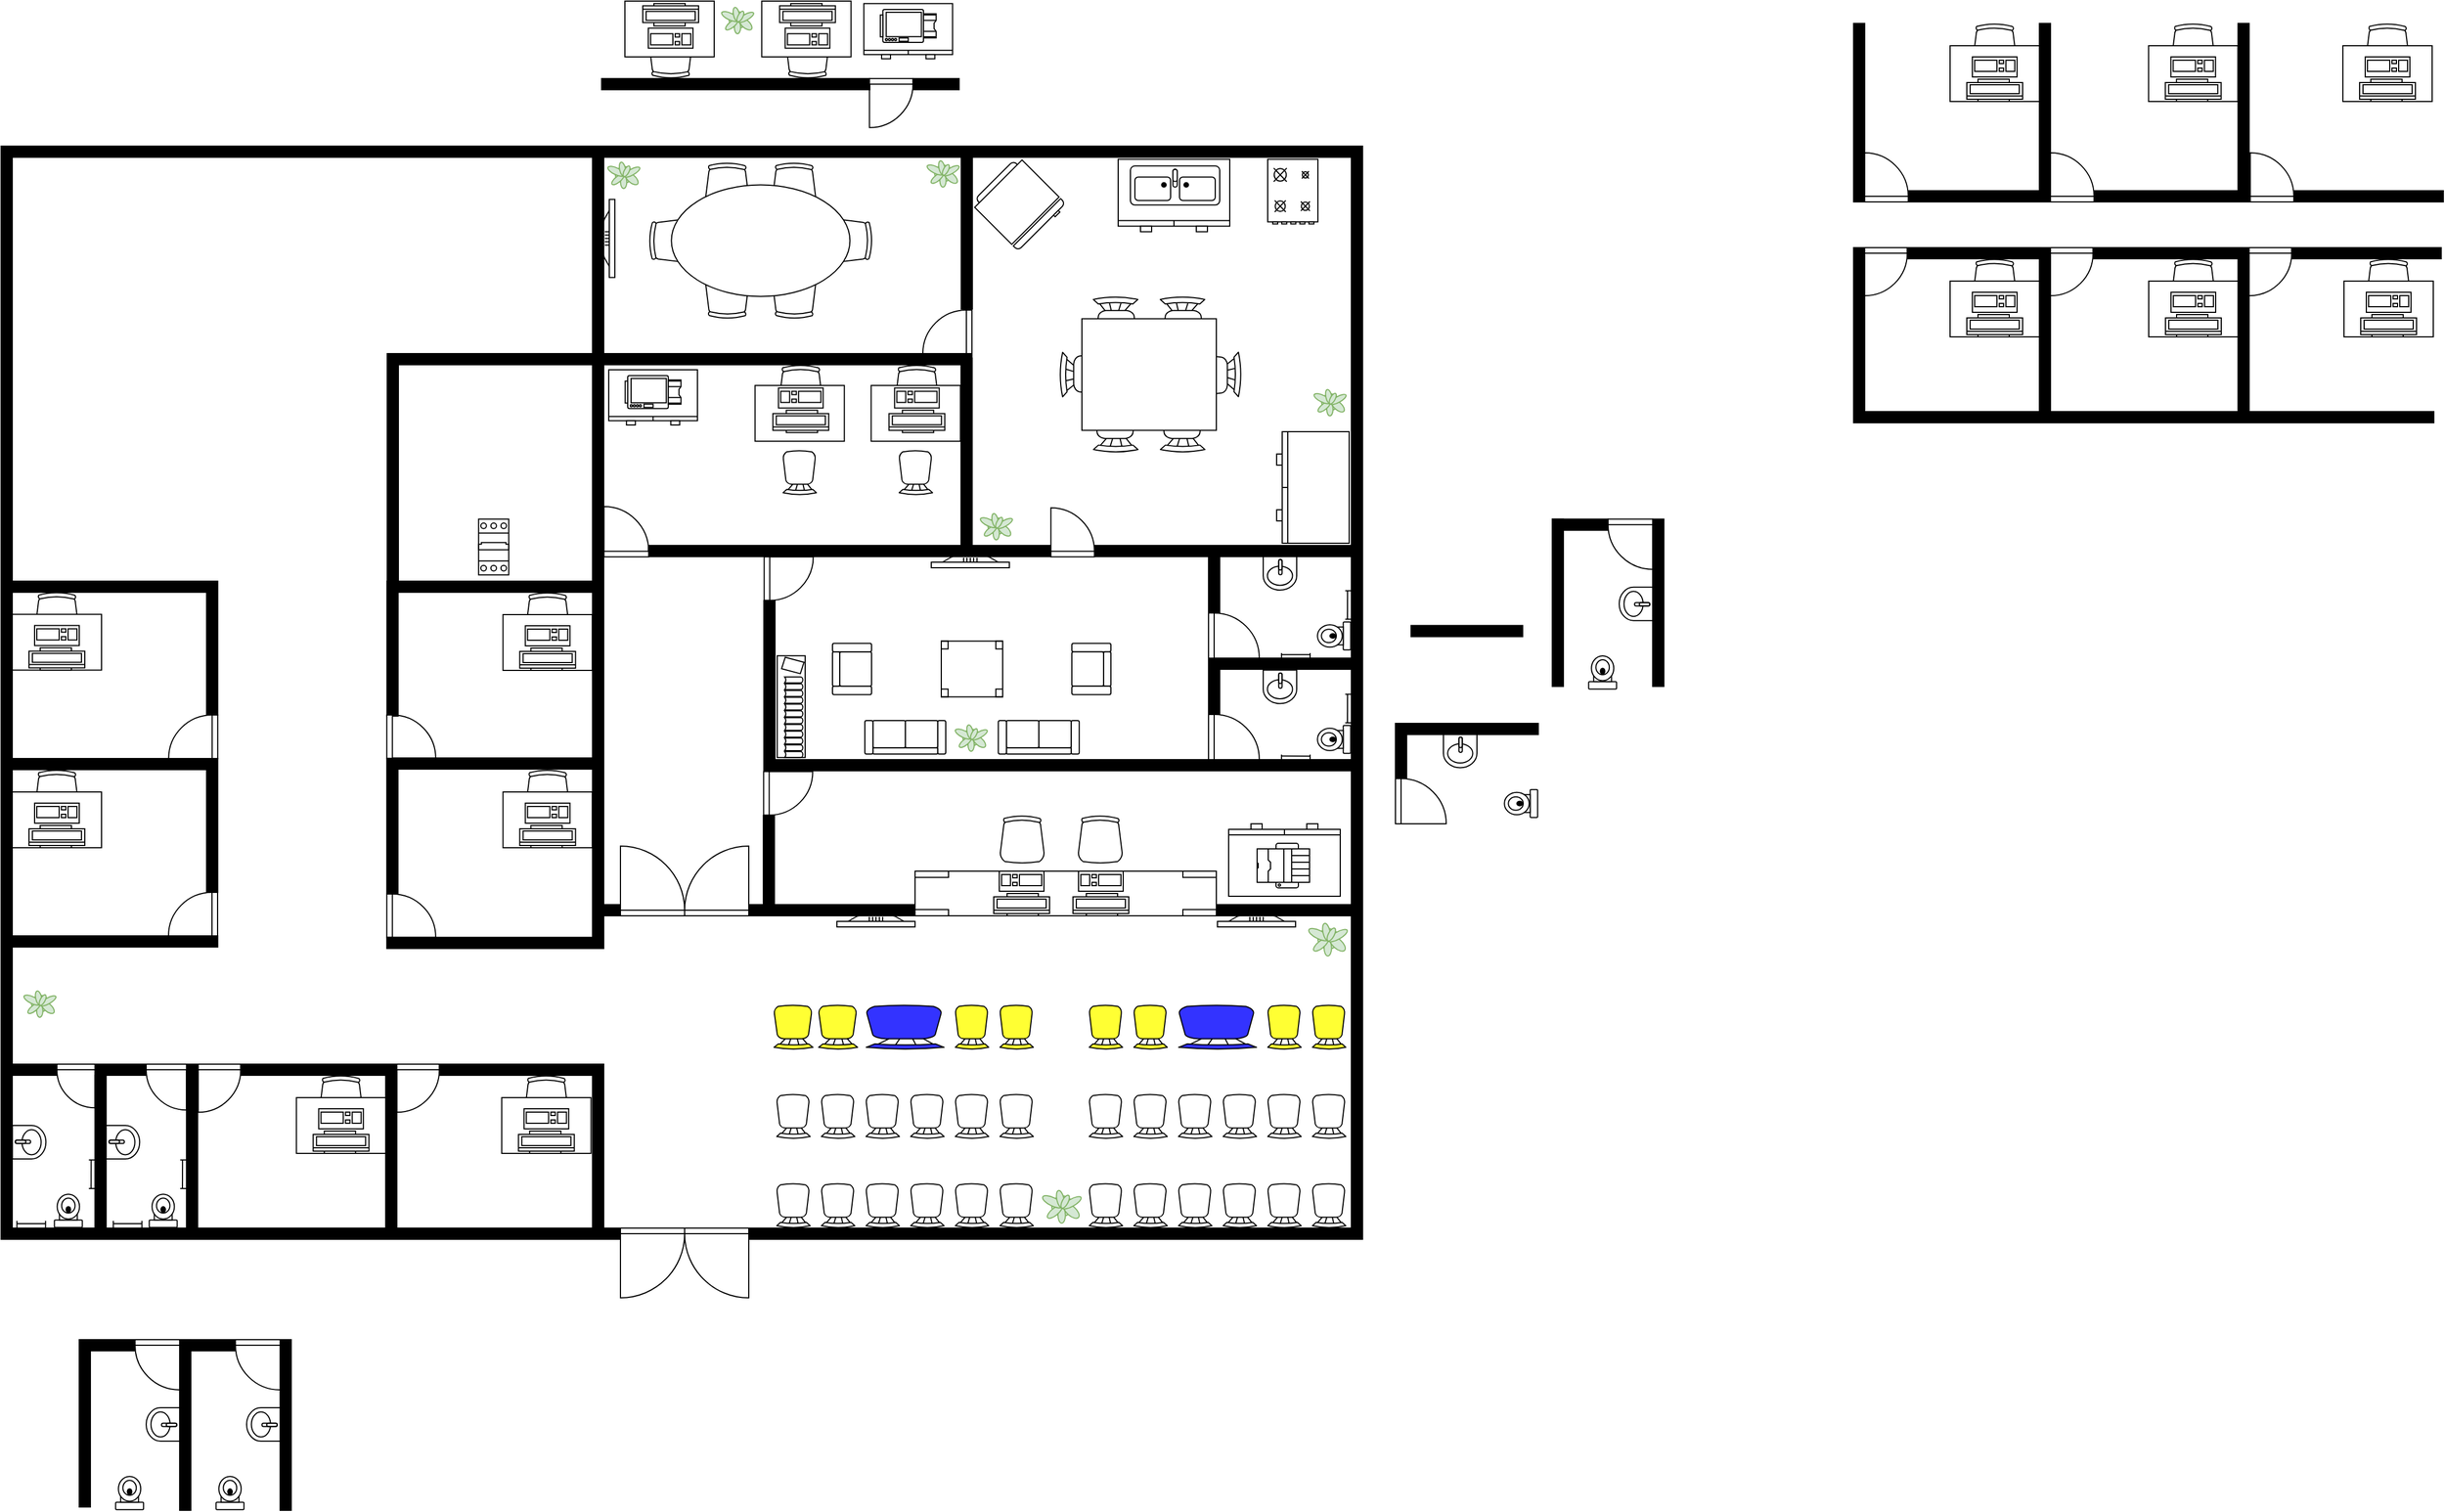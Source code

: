<mxfile version="26.0.15">
  <diagram name="Página-1" id="THV_jR3SFHk6CQtBX6WG">
    <mxGraphModel dx="2457" dy="1857" grid="1" gridSize="10" guides="1" tooltips="1" connect="1" arrows="1" fold="1" page="0" pageScale="1" pageWidth="827" pageHeight="1169" background="none" math="0" shadow="0">
      <root>
        <mxCell id="0" />
        <mxCell id="1" parent="0" />
        <mxCell id="6sBdYNOKg4DvN8dYeQ6p-444" value="" style="verticalLabelPosition=bottom;html=1;verticalAlign=top;align=center;shape=mxgraph.floorplan.room;fillColor=strokeColor;rotation=-90;" parent="1" vertex="1">
          <mxGeometry x="-1535" y="-325" width="980" height="10" as="geometry" />
        </mxCell>
        <mxCell id="6sBdYNOKg4DvN8dYeQ6p-445" value="" style="verticalLabelPosition=bottom;html=1;verticalAlign=top;align=center;shape=mxgraph.floorplan.room;fillColor=strokeColor;rotation=90;" parent="1" vertex="1">
          <mxGeometry x="-777.5" y="-112.5" width="10" height="555" as="geometry" />
        </mxCell>
        <mxCell id="6sBdYNOKg4DvN8dYeQ6p-446" value="" style="verticalLabelPosition=bottom;html=1;verticalAlign=top;align=center;shape=mxgraph.floorplan.room;fillColor=strokeColor;rotation=90;" parent="1" vertex="1">
          <mxGeometry x="-445" y="-1415" width="10" height="1220" as="geometry" />
        </mxCell>
        <mxCell id="6sBdYNOKg4DvN8dYeQ6p-447" value="" style="verticalLabelPosition=bottom;html=1;verticalAlign=top;align=center;shape=mxgraph.floorplan.room;fillColor=strokeColor;rotation=-90;" parent="1" vertex="1">
          <mxGeometry x="-325" y="-325" width="980" height="10" as="geometry" />
        </mxCell>
        <mxCell id="6sBdYNOKg4DvN8dYeQ6p-448" value="" style="verticalLabelPosition=bottom;html=1;verticalAlign=top;align=center;shape=mxgraph.floorplan.doorUneven;dx=0.5;" parent="1" vertex="1">
          <mxGeometry x="-495" y="160" width="115" height="50" as="geometry" />
        </mxCell>
        <mxCell id="6sBdYNOKg4DvN8dYeQ6p-470" value="" style="verticalLabelPosition=bottom;html=1;verticalAlign=top;align=center;shape=mxgraph.floorplan.chair;strokeColor=default;fontFamily=Helvetica;fontSize=12;fontColor=default;fillColor=default;rotation=-180;" parent="1" vertex="1">
          <mxGeometry x="-355" y="120" width="30" height="40" as="geometry" />
        </mxCell>
        <mxCell id="6sBdYNOKg4DvN8dYeQ6p-471" value="" style="verticalLabelPosition=bottom;html=1;verticalAlign=top;align=center;shape=mxgraph.floorplan.chair;strokeColor=default;fontFamily=Helvetica;fontSize=12;fontColor=default;fillColor=default;rotation=-180;" parent="1" vertex="1">
          <mxGeometry x="-315" y="120" width="30" height="40" as="geometry" />
        </mxCell>
        <mxCell id="6sBdYNOKg4DvN8dYeQ6p-472" value="" style="verticalLabelPosition=bottom;html=1;verticalAlign=top;align=center;shape=mxgraph.floorplan.chair;strokeColor=default;fontFamily=Helvetica;fontSize=12;fontColor=default;fillColor=default;rotation=-180;" parent="1" vertex="1">
          <mxGeometry x="-275" y="120" width="30" height="40" as="geometry" />
        </mxCell>
        <mxCell id="6sBdYNOKg4DvN8dYeQ6p-473" value="" style="verticalLabelPosition=bottom;html=1;verticalAlign=top;align=center;shape=mxgraph.floorplan.chair;strokeColor=default;fontFamily=Helvetica;fontSize=12;fontColor=default;fillColor=default;rotation=-180;" parent="1" vertex="1">
          <mxGeometry x="-235" y="120" width="30" height="40" as="geometry" />
        </mxCell>
        <mxCell id="6sBdYNOKg4DvN8dYeQ6p-474" value="" style="verticalLabelPosition=bottom;html=1;verticalAlign=top;align=center;shape=mxgraph.floorplan.chair;strokeColor=default;fontFamily=Helvetica;fontSize=12;fontColor=default;fillColor=default;rotation=-180;" parent="1" vertex="1">
          <mxGeometry x="-195" y="120" width="30" height="40" as="geometry" />
        </mxCell>
        <mxCell id="6sBdYNOKg4DvN8dYeQ6p-475" value="" style="verticalLabelPosition=bottom;html=1;verticalAlign=top;align=center;shape=mxgraph.floorplan.chair;strokeColor=default;fontFamily=Helvetica;fontSize=12;fontColor=default;fillColor=default;rotation=-180;" parent="1" vertex="1">
          <mxGeometry x="-155" y="120" width="30" height="40" as="geometry" />
        </mxCell>
        <mxCell id="6sBdYNOKg4DvN8dYeQ6p-476" value="" style="verticalLabelPosition=bottom;html=1;verticalAlign=top;align=center;shape=mxgraph.floorplan.chair;strokeColor=default;fontFamily=Helvetica;fontSize=12;fontColor=default;fillColor=default;rotation=-180;" parent="1" vertex="1">
          <mxGeometry x="-355" y="40" width="30" height="40" as="geometry" />
        </mxCell>
        <mxCell id="6sBdYNOKg4DvN8dYeQ6p-477" value="" style="verticalLabelPosition=bottom;html=1;verticalAlign=top;align=center;shape=mxgraph.floorplan.chair;strokeColor=default;fontFamily=Helvetica;fontSize=12;fontColor=default;fillColor=default;rotation=-180;" parent="1" vertex="1">
          <mxGeometry x="-315" y="40" width="30" height="40" as="geometry" />
        </mxCell>
        <mxCell id="6sBdYNOKg4DvN8dYeQ6p-478" value="" style="verticalLabelPosition=bottom;html=1;verticalAlign=top;align=center;shape=mxgraph.floorplan.chair;strokeColor=default;fontFamily=Helvetica;fontSize=12;fontColor=default;fillColor=default;rotation=-180;" parent="1" vertex="1">
          <mxGeometry x="-275" y="40" width="30" height="40" as="geometry" />
        </mxCell>
        <mxCell id="6sBdYNOKg4DvN8dYeQ6p-479" value="" style="verticalLabelPosition=bottom;html=1;verticalAlign=top;align=center;shape=mxgraph.floorplan.chair;strokeColor=default;fontFamily=Helvetica;fontSize=12;fontColor=default;fillColor=default;rotation=-180;" parent="1" vertex="1">
          <mxGeometry x="-235" y="40" width="30" height="40" as="geometry" />
        </mxCell>
        <mxCell id="6sBdYNOKg4DvN8dYeQ6p-480" value="" style="verticalLabelPosition=bottom;html=1;verticalAlign=top;align=center;shape=mxgraph.floorplan.chair;strokeColor=default;fontFamily=Helvetica;fontSize=12;fontColor=default;fillColor=default;rotation=-180;" parent="1" vertex="1">
          <mxGeometry x="-195" y="40" width="30" height="40" as="geometry" />
        </mxCell>
        <mxCell id="6sBdYNOKg4DvN8dYeQ6p-481" value="" style="verticalLabelPosition=bottom;html=1;verticalAlign=top;align=center;shape=mxgraph.floorplan.chair;strokeColor=default;fontFamily=Helvetica;fontSize=12;fontColor=default;fillColor=default;rotation=-180;" parent="1" vertex="1">
          <mxGeometry x="-155" y="40" width="30" height="40" as="geometry" />
        </mxCell>
        <mxCell id="6sBdYNOKg4DvN8dYeQ6p-482" value="" style="verticalLabelPosition=bottom;html=1;verticalAlign=top;align=center;shape=mxgraph.floorplan.chair;strokeColor=default;fontFamily=Helvetica;fontSize=12;fontColor=default;fillColor=#FFFF33;rotation=-180;" parent="1" vertex="1">
          <mxGeometry x="-357.5" y="-40" width="35" height="40" as="geometry" />
        </mxCell>
        <mxCell id="6sBdYNOKg4DvN8dYeQ6p-488" value="" style="verticalLabelPosition=bottom;html=1;verticalAlign=top;align=center;shape=mxgraph.floorplan.chair;strokeColor=default;fontFamily=Helvetica;fontSize=12;fontColor=default;fillColor=#FFFF33;rotation=-180;" parent="1" vertex="1">
          <mxGeometry x="-75" y="-40" width="30" height="40" as="geometry" />
        </mxCell>
        <mxCell id="6sBdYNOKg4DvN8dYeQ6p-489" value="" style="verticalLabelPosition=bottom;html=1;verticalAlign=top;align=center;shape=mxgraph.floorplan.chair;strokeColor=default;fontFamily=Helvetica;fontSize=12;fontColor=default;fillColor=#FFFF33;rotation=-180;" parent="1" vertex="1">
          <mxGeometry x="-35" y="-40" width="30" height="40" as="geometry" />
        </mxCell>
        <mxCell id="6sBdYNOKg4DvN8dYeQ6p-490" value="" style="verticalLabelPosition=bottom;html=1;verticalAlign=top;align=center;shape=mxgraph.floorplan.chair;strokeColor=default;fontFamily=Helvetica;fontSize=12;fontColor=default;fillColor=#3333FF;rotation=-180;" parent="1" vertex="1">
          <mxGeometry x="5" y="-40" width="70" height="40" as="geometry" />
        </mxCell>
        <mxCell id="6sBdYNOKg4DvN8dYeQ6p-492" value="" style="verticalLabelPosition=bottom;html=1;verticalAlign=top;align=center;shape=mxgraph.floorplan.chair;strokeColor=default;fontFamily=Helvetica;fontSize=12;fontColor=default;fillColor=#FFFF33;rotation=-180;" parent="1" vertex="1">
          <mxGeometry x="85" y="-40" width="30" height="40" as="geometry" />
        </mxCell>
        <mxCell id="6sBdYNOKg4DvN8dYeQ6p-493" value="" style="verticalLabelPosition=bottom;html=1;verticalAlign=top;align=center;shape=mxgraph.floorplan.chair;strokeColor=default;fontFamily=Helvetica;fontSize=12;fontColor=default;fillColor=#FFFF33;rotation=-180;" parent="1" vertex="1">
          <mxGeometry x="125" y="-40" width="30" height="40" as="geometry" />
        </mxCell>
        <mxCell id="6sBdYNOKg4DvN8dYeQ6p-494" value="" style="verticalLabelPosition=bottom;html=1;verticalAlign=top;align=center;shape=mxgraph.floorplan.chair;strokeColor=default;fontFamily=Helvetica;fontSize=12;fontColor=default;fillColor=default;rotation=-180;" parent="1" vertex="1">
          <mxGeometry x="-75" y="40" width="30" height="40" as="geometry" />
        </mxCell>
        <mxCell id="6sBdYNOKg4DvN8dYeQ6p-495" value="" style="verticalLabelPosition=bottom;html=1;verticalAlign=top;align=center;shape=mxgraph.floorplan.chair;strokeColor=default;fontFamily=Helvetica;fontSize=12;fontColor=default;fillColor=default;rotation=-180;" parent="1" vertex="1">
          <mxGeometry x="-35" y="40" width="30" height="40" as="geometry" />
        </mxCell>
        <mxCell id="6sBdYNOKg4DvN8dYeQ6p-496" value="" style="verticalLabelPosition=bottom;html=1;verticalAlign=top;align=center;shape=mxgraph.floorplan.chair;strokeColor=default;fontFamily=Helvetica;fontSize=12;fontColor=default;fillColor=default;rotation=-180;" parent="1" vertex="1">
          <mxGeometry x="5" y="40" width="30" height="40" as="geometry" />
        </mxCell>
        <mxCell id="6sBdYNOKg4DvN8dYeQ6p-497" value="" style="verticalLabelPosition=bottom;html=1;verticalAlign=top;align=center;shape=mxgraph.floorplan.chair;strokeColor=default;fontFamily=Helvetica;fontSize=12;fontColor=default;fillColor=default;rotation=-180;" parent="1" vertex="1">
          <mxGeometry x="45" y="40" width="30" height="40" as="geometry" />
        </mxCell>
        <mxCell id="6sBdYNOKg4DvN8dYeQ6p-498" value="" style="verticalLabelPosition=bottom;html=1;verticalAlign=top;align=center;shape=mxgraph.floorplan.chair;strokeColor=default;fontFamily=Helvetica;fontSize=12;fontColor=default;fillColor=default;rotation=-180;" parent="1" vertex="1">
          <mxGeometry x="85" y="40" width="30" height="40" as="geometry" />
        </mxCell>
        <mxCell id="6sBdYNOKg4DvN8dYeQ6p-499" value="" style="verticalLabelPosition=bottom;html=1;verticalAlign=top;align=center;shape=mxgraph.floorplan.chair;strokeColor=default;fontFamily=Helvetica;fontSize=12;fontColor=default;fillColor=default;rotation=-180;" parent="1" vertex="1">
          <mxGeometry x="125" y="40" width="30" height="40" as="geometry" />
        </mxCell>
        <mxCell id="6sBdYNOKg4DvN8dYeQ6p-500" value="" style="verticalLabelPosition=bottom;html=1;verticalAlign=top;align=center;shape=mxgraph.floorplan.chair;strokeColor=default;fontFamily=Helvetica;fontSize=12;fontColor=default;fillColor=default;rotation=-180;" parent="1" vertex="1">
          <mxGeometry x="-75" y="120" width="30" height="40" as="geometry" />
        </mxCell>
        <mxCell id="6sBdYNOKg4DvN8dYeQ6p-501" value="" style="verticalLabelPosition=bottom;html=1;verticalAlign=top;align=center;shape=mxgraph.floorplan.chair;strokeColor=default;fontFamily=Helvetica;fontSize=12;fontColor=default;fillColor=default;rotation=-180;" parent="1" vertex="1">
          <mxGeometry x="-35" y="120" width="30" height="40" as="geometry" />
        </mxCell>
        <mxCell id="6sBdYNOKg4DvN8dYeQ6p-502" value="" style="verticalLabelPosition=bottom;html=1;verticalAlign=top;align=center;shape=mxgraph.floorplan.chair;strokeColor=default;fontFamily=Helvetica;fontSize=12;fontColor=default;fillColor=default;rotation=-180;" parent="1" vertex="1">
          <mxGeometry x="5" y="120" width="30" height="40" as="geometry" />
        </mxCell>
        <mxCell id="6sBdYNOKg4DvN8dYeQ6p-503" value="" style="verticalLabelPosition=bottom;html=1;verticalAlign=top;align=center;shape=mxgraph.floorplan.chair;strokeColor=default;fontFamily=Helvetica;fontSize=12;fontColor=default;fillColor=default;rotation=-180;" parent="1" vertex="1">
          <mxGeometry x="45" y="120" width="30" height="40" as="geometry" />
        </mxCell>
        <mxCell id="6sBdYNOKg4DvN8dYeQ6p-504" value="" style="verticalLabelPosition=bottom;html=1;verticalAlign=top;align=center;shape=mxgraph.floorplan.chair;strokeColor=default;fontFamily=Helvetica;fontSize=12;fontColor=default;fillColor=default;rotation=-180;" parent="1" vertex="1">
          <mxGeometry x="85" y="120" width="30" height="40" as="geometry" />
        </mxCell>
        <mxCell id="6sBdYNOKg4DvN8dYeQ6p-505" value="" style="verticalLabelPosition=bottom;html=1;verticalAlign=top;align=center;shape=mxgraph.floorplan.chair;strokeColor=default;fontFamily=Helvetica;fontSize=12;fontColor=default;fillColor=default;rotation=-180;" parent="1" vertex="1">
          <mxGeometry x="125" y="120" width="30" height="40" as="geometry" />
        </mxCell>
        <mxCell id="6sBdYNOKg4DvN8dYeQ6p-507" value="" style="verticalLabelPosition=bottom;html=1;verticalAlign=top;align=center;shape=mxgraph.floorplan.table;strokeColor=default;fontFamily=Helvetica;fontSize=12;fontColor=default;fillColor=default;" parent="1" vertex="1">
          <mxGeometry x="-231" y="-160" width="270" height="40" as="geometry" />
        </mxCell>
        <mxCell id="6sBdYNOKg4DvN8dYeQ6p-508" value="" style="verticalLabelPosition=bottom;html=1;verticalAlign=top;align=center;shape=mxgraph.floorplan.workstation;strokeColor=default;fontFamily=Helvetica;fontSize=12;fontColor=default;fillColor=default;rotation=-180;" parent="1" vertex="1">
          <mxGeometry x="-160.5" y="-160" width="50" height="40" as="geometry" />
        </mxCell>
        <mxCell id="6sBdYNOKg4DvN8dYeQ6p-510" value="" style="verticalLabelPosition=bottom;html=1;verticalAlign=top;align=center;shape=mxgraph.floorplan.workstation;strokeColor=default;fontFamily=Helvetica;fontSize=12;fontColor=default;fillColor=default;rotation=-180;" parent="1" vertex="1">
          <mxGeometry x="-89.5" y="-160" width="50" height="40" as="geometry" />
        </mxCell>
        <mxCell id="6sBdYNOKg4DvN8dYeQ6p-512" value="" style="verticalLabelPosition=bottom;html=1;verticalAlign=top;align=center;shape=mxgraph.floorplan.office_chair;strokeColor=default;fontFamily=Helvetica;fontSize=12;fontColor=default;fillColor=default;" parent="1" vertex="1">
          <mxGeometry x="-155" y="-210" width="40" height="43" as="geometry" />
        </mxCell>
        <mxCell id="6sBdYNOKg4DvN8dYeQ6p-513" value="" style="verticalLabelPosition=bottom;html=1;verticalAlign=top;align=center;shape=mxgraph.floorplan.office_chair;strokeColor=default;fontFamily=Helvetica;fontSize=12;fontColor=default;fillColor=default;" parent="1" vertex="1">
          <mxGeometry x="-85" y="-210" width="40" height="43" as="geometry" />
        </mxCell>
        <mxCell id="6sBdYNOKg4DvN8dYeQ6p-515" value="" style="verticalLabelPosition=bottom;html=1;verticalAlign=top;align=center;shape=mxgraph.floorplan.wall;fillColor=strokeColor;strokeColor=default;fontFamily=Helvetica;fontSize=12;fontColor=default;" parent="1" vertex="1">
          <mxGeometry x="40" y="-130" width="120" height="10" as="geometry" />
        </mxCell>
        <mxCell id="6sBdYNOKg4DvN8dYeQ6p-516" value="" style="verticalLabelPosition=bottom;html=1;verticalAlign=top;align=center;shape=mxgraph.floorplan.wall;fillColor=strokeColor;strokeColor=default;fontFamily=Helvetica;fontSize=12;fontColor=default;" parent="1" vertex="1">
          <mxGeometry x="-380" y="-130" width="149" height="10" as="geometry" />
        </mxCell>
        <mxCell id="6sBdYNOKg4DvN8dYeQ6p-517" value="" style="verticalLabelPosition=bottom;html=1;verticalAlign=top;align=center;shape=mxgraph.floorplan.wall;fillColor=strokeColor;direction=south;strokeColor=default;fontFamily=Helvetica;fontSize=12;fontColor=default;" parent="1" vertex="1">
          <mxGeometry x="-366.5" y="-210" width="9" height="80" as="geometry" />
        </mxCell>
        <mxCell id="6sBdYNOKg4DvN8dYeQ6p-521" value="" style="verticalLabelPosition=bottom;html=1;verticalAlign=top;align=center;shape=mxgraph.floorplan.doorRight;aspect=fixed;strokeColor=default;fontFamily=Helvetica;fontSize=12;fontColor=default;fillColor=default;rotation=-90;" parent="1" vertex="1">
          <mxGeometry x="-365.5" y="-250.5" width="39" height="41.44" as="geometry" />
        </mxCell>
        <mxCell id="6sBdYNOKg4DvN8dYeQ6p-522" value="" style="verticalLabelPosition=bottom;html=1;verticalAlign=top;align=center;shape=mxgraph.floorplan.dresser;strokeColor=default;fontFamily=Helvetica;fontSize=12;fontColor=default;fillColor=default;rotation=-180;" parent="1" vertex="1">
          <mxGeometry x="50" y="-202.5" width="100" height="65" as="geometry" />
        </mxCell>
        <mxCell id="6sBdYNOKg4DvN8dYeQ6p-524" value="" style="verticalLabelPosition=bottom;html=1;verticalAlign=top;align=center;shape=mxgraph.floorplan.printer;strokeColor=default;fontFamily=Helvetica;fontSize=12;fontColor=default;fillColor=default;rotation=90;" parent="1" vertex="1">
          <mxGeometry x="79" y="-188.5" width="40" height="47" as="geometry" />
        </mxCell>
        <mxCell id="6sBdYNOKg4DvN8dYeQ6p-525" value="" style="verticalLabelPosition=bottom;html=1;verticalAlign=top;align=center;shape=mxgraph.floorplan.plant;strokeColor=#82b366;fontFamily=Helvetica;fontSize=12;fillColor=#d5e8d4;" parent="1" vertex="1">
          <mxGeometry x="123" y="-115" width="30" height="31" as="geometry" />
        </mxCell>
        <mxCell id="6sBdYNOKg4DvN8dYeQ6p-526" value="" style="verticalLabelPosition=bottom;html=1;verticalAlign=top;align=center;shape=mxgraph.floorplan.plant;strokeColor=#82b366;fontFamily=Helvetica;fontSize=12;fillColor=#d5e8d4;" parent="1" vertex="1">
          <mxGeometry x="-115.5" y="124.5" width="30" height="31" as="geometry" />
        </mxCell>
        <mxCell id="6sBdYNOKg4DvN8dYeQ6p-527" value="" style="verticalLabelPosition=bottom;html=1;verticalAlign=top;align=center;shape=mxgraph.floorplan.couch;strokeColor=default;fontFamily=Helvetica;fontSize=12;fontColor=default;fillColor=default;rotation=90;direction=south;" parent="1" vertex="1">
          <mxGeometry x="-135.13" y="-316.25" width="30" height="72.5" as="geometry" />
        </mxCell>
        <mxCell id="6sBdYNOKg4DvN8dYeQ6p-528" value="" style="verticalLabelPosition=bottom;html=1;verticalAlign=top;align=center;shape=mxgraph.floorplan.couch;strokeColor=default;fontFamily=Helvetica;fontSize=12;fontColor=default;fillColor=default;rotation=-180;" parent="1" vertex="1">
          <mxGeometry x="-276" y="-295" width="72.5" height="30" as="geometry" />
        </mxCell>
        <mxCell id="6sBdYNOKg4DvN8dYeQ6p-529" value="" style="verticalLabelPosition=bottom;html=1;verticalAlign=top;align=center;shape=mxgraph.floorplan.plant;strokeColor=#82b366;fontFamily=Helvetica;fontSize=12;fillColor=#d5e8d4;" parent="1" vertex="1">
          <mxGeometry x="-194" y="-292.5" width="25" height="25" as="geometry" />
        </mxCell>
        <mxCell id="6sBdYNOKg4DvN8dYeQ6p-530" value="" style="verticalLabelPosition=bottom;html=1;verticalAlign=top;align=center;shape=mxgraph.floorplan.table;strokeColor=default;fontFamily=Helvetica;fontSize=12;fontColor=default;fillColor=default;" parent="1" vertex="1">
          <mxGeometry x="-207.5" y="-366.25" width="55" height="50" as="geometry" />
        </mxCell>
        <mxCell id="6sBdYNOKg4DvN8dYeQ6p-543" value="" style="verticalLabelPosition=bottom;html=1;verticalAlign=top;align=center;shape=mxgraph.floorplan.wall;fillColor=strokeColor;strokeColor=default;fontFamily=Helvetica;fontSize=12;fontColor=default;perimeterSpacing=0;" parent="1" vertex="1">
          <mxGeometry x="-366.5" y="-260" width="526.5" height="10" as="geometry" />
        </mxCell>
        <mxCell id="MSX6HTeKCzLweOMTaPtv-2" value="" style="verticalLabelPosition=bottom;html=1;verticalAlign=top;align=center;shape=mxgraph.floorplan.chair;strokeColor=default;fontFamily=Helvetica;fontSize=12;fontColor=default;fillColor=#3333FF;rotation=-180;" parent="1" vertex="1">
          <mxGeometry x="-275" y="-40" width="70" height="40" as="geometry" />
        </mxCell>
        <mxCell id="MSX6HTeKCzLweOMTaPtv-3" value="" style="verticalLabelPosition=bottom;html=1;verticalAlign=top;align=center;shape=mxgraph.floorplan.chair;strokeColor=default;fontFamily=Helvetica;fontSize=12;fontColor=default;fillColor=#FFFF33;rotation=-180;" parent="1" vertex="1">
          <mxGeometry x="-155" y="-40" width="30" height="40" as="geometry" />
        </mxCell>
        <mxCell id="MSX6HTeKCzLweOMTaPtv-4" value="" style="verticalLabelPosition=bottom;html=1;verticalAlign=top;align=center;shape=mxgraph.floorplan.bookcase;rotation=-90;direction=east;" parent="1" vertex="1">
          <mxGeometry x="-387.625" y="-319.995" width="91.25" height="25" as="geometry" />
        </mxCell>
        <mxCell id="MSX6HTeKCzLweOMTaPtv-19" value="" style="verticalLabelPosition=bottom;html=1;verticalAlign=top;align=center;shape=mxgraph.floorplan.doorUneven;dx=0.5;direction=west;" parent="1" vertex="1">
          <mxGeometry x="-495" y="-170" width="115" height="50" as="geometry" />
        </mxCell>
        <mxCell id="MSX6HTeKCzLweOMTaPtv-20" value="" style="verticalLabelPosition=bottom;html=1;verticalAlign=top;align=center;shape=mxgraph.floorplan.wall;fillColor=strokeColor;strokeColor=default;fontFamily=Helvetica;fontSize=12;fontColor=default;" parent="1" vertex="1">
          <mxGeometry x="-520" y="-130" width="25" height="10" as="geometry" />
        </mxCell>
        <mxCell id="MSX6HTeKCzLweOMTaPtv-21" value="" style="verticalLabelPosition=bottom;html=1;verticalAlign=top;align=center;shape=mxgraph.floorplan.wall;fillColor=strokeColor;strokeColor=default;fontFamily=Helvetica;fontSize=12;fontColor=default;direction=south;" parent="1" vertex="1">
          <mxGeometry x="-520" y="-800" width="10" height="681" as="geometry" />
        </mxCell>
        <mxCell id="MSX6HTeKCzLweOMTaPtv-22" value="" style="verticalLabelPosition=bottom;html=1;verticalAlign=top;align=center;shape=mxgraph.floorplan.wall;fillColor=strokeColor;strokeColor=default;fontFamily=Helvetica;fontSize=12;fontColor=default;direction=south;" parent="1" vertex="1">
          <mxGeometry x="-704.25" y="-420" width="10" height="121" as="geometry" />
        </mxCell>
        <mxCell id="MSX6HTeKCzLweOMTaPtv-23" value="" style="verticalLabelPosition=bottom;html=1;verticalAlign=top;align=center;shape=mxgraph.floorplan.chair;strokeColor=default;fontFamily=Helvetica;fontSize=12;fontColor=default;fillColor=#FFFF33;rotation=-180;" parent="1" vertex="1">
          <mxGeometry x="-317.5" y="-40" width="35" height="40" as="geometry" />
        </mxCell>
        <mxCell id="MSX6HTeKCzLweOMTaPtv-24" value="" style="verticalLabelPosition=bottom;html=1;verticalAlign=top;align=center;shape=mxgraph.floorplan.chair;strokeColor=default;fontFamily=Helvetica;fontSize=12;fontColor=default;fillColor=#FFFF33;rotation=-180;" parent="1" vertex="1">
          <mxGeometry x="-195" y="-40" width="30" height="40" as="geometry" />
        </mxCell>
        <mxCell id="MSX6HTeKCzLweOMTaPtv-25" value="" style="verticalLabelPosition=bottom;html=1;verticalAlign=top;align=center;shape=mxgraph.floorplan.room;fillColor=strokeColor;rotation=90;" parent="1" vertex="1">
          <mxGeometry x="-112.64" y="-107.38" width="10" height="544.74" as="geometry" />
        </mxCell>
        <mxCell id="MSX6HTeKCzLweOMTaPtv-31" value="" style="verticalLabelPosition=bottom;html=1;verticalAlign=top;align=center;shape=mxgraph.floorplan.wall;fillColor=strokeColor;direction=south;" parent="1" vertex="1">
          <mxGeometry x="-520" y="-241" width="10" height="150" as="geometry" />
        </mxCell>
        <mxCell id="MSX6HTeKCzLweOMTaPtv-35" value="" style="verticalLabelPosition=bottom;html=1;verticalAlign=top;align=center;shape=mxgraph.floorplan.wall;fillColor=strokeColor;direction=south;" parent="1" vertex="1">
          <mxGeometry x="-705.37" y="13.01" width="10" height="149" as="geometry" />
        </mxCell>
        <mxCell id="MSX6HTeKCzLweOMTaPtv-38" value="" style="verticalLabelPosition=bottom;html=1;verticalAlign=top;align=center;shape=mxgraph.floorplan.wall;fillColor=strokeColor;direction=south;" parent="1" vertex="1">
          <mxGeometry x="-865.87" y="-420" width="10" height="120" as="geometry" />
        </mxCell>
        <mxCell id="MSX6HTeKCzLweOMTaPtv-42" value="" style="verticalLabelPosition=bottom;html=1;verticalAlign=top;align=center;shape=mxgraph.floorplan.wall;fillColor=strokeColor;" parent="1" vertex="1">
          <mxGeometry x="-1049.87" y="160.01" width="520" height="10" as="geometry" />
        </mxCell>
        <mxCell id="MSX6HTeKCzLweOMTaPtv-44" value="" style="verticalLabelPosition=bottom;html=1;verticalAlign=top;align=center;shape=mxgraph.floorplan.flat_tv;" parent="1" vertex="1">
          <mxGeometry x="-301" y="-120" width="70" height="10" as="geometry" />
        </mxCell>
        <mxCell id="MSX6HTeKCzLweOMTaPtv-45" value="" style="verticalLabelPosition=bottom;html=1;verticalAlign=top;align=center;shape=mxgraph.floorplan.flat_tv;" parent="1" vertex="1">
          <mxGeometry x="40" y="-120" width="70" height="10" as="geometry" />
        </mxCell>
        <mxCell id="MSX6HTeKCzLweOMTaPtv-46" value="" style="verticalLabelPosition=bottom;html=1;verticalAlign=top;align=center;shape=mxgraph.floorplan.sofa;direction=north;" parent="1" vertex="1">
          <mxGeometry x="-305" y="-364.25" width="35" height="46" as="geometry" />
        </mxCell>
        <mxCell id="MSX6HTeKCzLweOMTaPtv-48" value="" style="verticalLabelPosition=bottom;html=1;verticalAlign=top;align=center;shape=mxgraph.floorplan.wall;fillColor=strokeColor;direction=south;strokeColor=default;fontFamily=Helvetica;fontSize=12;fontColor=default;" parent="1" vertex="1">
          <mxGeometry x="430" y="-475.63" width="10" height="150" as="geometry" />
        </mxCell>
        <mxCell id="MSX6HTeKCzLweOMTaPtv-49" value="" style="verticalLabelPosition=bottom;html=1;verticalAlign=top;align=center;shape=mxgraph.floorplan.wall;fillColor=strokeColor;strokeColor=default;fontFamily=Helvetica;fontSize=12;fontColor=default;" parent="1" vertex="1">
          <mxGeometry x="340" y="-475.63" width="50" height="10" as="geometry" />
        </mxCell>
        <mxCell id="MSX6HTeKCzLweOMTaPtv-50" value="" style="verticalLabelPosition=bottom;html=1;verticalAlign=top;align=center;shape=mxgraph.floorplan.wall;fillColor=strokeColor;direction=south;strokeColor=default;fontFamily=Helvetica;fontSize=12;fontColor=default;" parent="1" vertex="1">
          <mxGeometry x="340" y="-475.63" width="10" height="150" as="geometry" />
        </mxCell>
        <mxCell id="MSX6HTeKCzLweOMTaPtv-51" value="" style="verticalLabelPosition=bottom;html=1;verticalAlign=top;align=center;shape=mxgraph.floorplan.doorRight;aspect=fixed;strokeColor=default;fontFamily=Helvetica;fontSize=12;fontColor=default;fillColor=default;" parent="1" vertex="1">
          <mxGeometry x="390.01" y="-475.63" width="40" height="42.5" as="geometry" />
        </mxCell>
        <mxCell id="MSX6HTeKCzLweOMTaPtv-52" value="" style="verticalLabelPosition=bottom;html=1;verticalAlign=top;align=center;shape=mxgraph.floorplan.toilet;strokeColor=default;fontFamily=Helvetica;fontSize=12;fontColor=default;fillColor=default;rotation=-90;direction=north;" parent="1" vertex="1">
          <mxGeometry x="370.255" y="-350.635" width="29.75" height="25" as="geometry" />
        </mxCell>
        <mxCell id="MSX6HTeKCzLweOMTaPtv-53" value="" style="verticalLabelPosition=bottom;html=1;verticalAlign=top;align=center;shape=mxgraph.floorplan.sink_1;direction=south;" parent="1" vertex="1">
          <mxGeometry x="400.01" y="-414.63" width="30" height="30" as="geometry" />
        </mxCell>
        <mxCell id="MSX6HTeKCzLweOMTaPtv-55" value="" style="verticalLabelPosition=bottom;html=1;verticalAlign=top;align=center;shape=mxgraph.floorplan.wall;fillColor=strokeColor;strokeColor=default;fontFamily=Helvetica;fontSize=12;fontColor=default;direction=south;" parent="1" vertex="1">
          <mxGeometry x="32" y="-445" width="10" height="53" as="geometry" />
        </mxCell>
        <mxCell id="MSX6HTeKCzLweOMTaPtv-58" value="" style="verticalLabelPosition=bottom;html=1;verticalAlign=top;align=center;shape=mxgraph.floorplan.toilet;strokeColor=default;fontFamily=Helvetica;fontSize=12;fontColor=default;fillColor=default;rotation=-90;direction=west;" parent="1" vertex="1">
          <mxGeometry x="132" y="-293" width="25" height="29.75" as="geometry" />
        </mxCell>
        <mxCell id="MSX6HTeKCzLweOMTaPtv-59" value="" style="verticalLabelPosition=bottom;html=1;verticalAlign=top;align=center;shape=mxgraph.floorplan.sink_1;direction=east;" parent="1" vertex="1">
          <mxGeometry x="81" y="-340.25" width="30" height="30" as="geometry" />
        </mxCell>
        <mxCell id="MSX6HTeKCzLweOMTaPtv-60" value="" style="verticalLabelPosition=bottom;html=1;verticalAlign=top;align=center;shape=mxgraph.floorplan.doorLeft;aspect=fixed;direction=north;" parent="1" vertex="1">
          <mxGeometry x="32" y="-300.48" width="43" height="40.48" as="geometry" />
        </mxCell>
        <mxCell id="MSX6HTeKCzLweOMTaPtv-61" value="" style="verticalLabelPosition=bottom;html=1;verticalAlign=top;align=center;shape=mxgraph.floorplan.wallCorner;fillColor=strokeColor;" parent="1" vertex="1">
          <mxGeometry x="32" y="-351" width="128" height="50" as="geometry" />
        </mxCell>
        <mxCell id="MSX6HTeKCzLweOMTaPtv-62" value="" style="verticalLabelPosition=bottom;html=1;verticalAlign=top;align=center;shape=mxgraph.floorplan.toilet;strokeColor=default;fontFamily=Helvetica;fontSize=12;fontColor=default;fillColor=default;rotation=-90;direction=west;" parent="1" vertex="1">
          <mxGeometry x="299.5" y="-235.5" width="25" height="29.75" as="geometry" />
        </mxCell>
        <mxCell id="MSX6HTeKCzLweOMTaPtv-63" value="" style="verticalLabelPosition=bottom;html=1;verticalAlign=top;align=center;shape=mxgraph.floorplan.sink_1;direction=east;" parent="1" vertex="1">
          <mxGeometry x="242.5" y="-282.74" width="30" height="30" as="geometry" />
        </mxCell>
        <mxCell id="MSX6HTeKCzLweOMTaPtv-64" value="" style="verticalLabelPosition=bottom;html=1;verticalAlign=top;align=center;shape=mxgraph.floorplan.doorLeft;aspect=fixed;direction=north;" parent="1" vertex="1">
          <mxGeometry x="199.5" y="-242.98" width="43" height="40.48" as="geometry" />
        </mxCell>
        <mxCell id="MSX6HTeKCzLweOMTaPtv-65" value="" style="verticalLabelPosition=bottom;html=1;verticalAlign=top;align=center;shape=mxgraph.floorplan.wallCorner;fillColor=strokeColor;" parent="1" vertex="1">
          <mxGeometry x="199.5" y="-292.5" width="128" height="49.52" as="geometry" />
        </mxCell>
        <mxCell id="MSX6HTeKCzLweOMTaPtv-66" value="" style="verticalLabelPosition=bottom;html=1;verticalAlign=top;align=center;shape=mxgraph.floorplan.doorLeft;aspect=fixed;direction=north;" parent="1" vertex="1">
          <mxGeometry x="32" y="-391.42" width="43" height="40.48" as="geometry" />
        </mxCell>
        <mxCell id="MSX6HTeKCzLweOMTaPtv-67" value="" style="verticalLabelPosition=bottom;html=1;verticalAlign=top;align=center;shape=mxgraph.floorplan.toilet;strokeColor=default;fontFamily=Helvetica;fontSize=12;fontColor=default;fillColor=default;rotation=-90;direction=west;" parent="1" vertex="1">
          <mxGeometry x="132" y="-385.75" width="25" height="29.75" as="geometry" />
        </mxCell>
        <mxCell id="MSX6HTeKCzLweOMTaPtv-68" value="" style="verticalLabelPosition=bottom;html=1;verticalAlign=top;align=center;shape=mxgraph.floorplan.sink_1;direction=east;" parent="1" vertex="1">
          <mxGeometry x="81" y="-442" width="30" height="30" as="geometry" />
        </mxCell>
        <mxCell id="MSX6HTeKCzLweOMTaPtv-69" value="" style="verticalLabelPosition=bottom;html=1;verticalAlign=top;align=center;shape=mxgraph.floorplan.flat_tv;" parent="1" vertex="1">
          <mxGeometry x="-216.5" y="-442" width="70" height="10" as="geometry" />
        </mxCell>
        <mxCell id="MSX6HTeKCzLweOMTaPtv-75" value="" style="verticalLabelPosition=bottom;html=1;verticalAlign=top;align=center;shape=mxgraph.floorplan.doorLeft;aspect=fixed;direction=north;" parent="1" vertex="1">
          <mxGeometry x="-704.37" y="-299.99" width="41.23" height="38.82" as="geometry" />
        </mxCell>
        <mxCell id="MSX6HTeKCzLweOMTaPtv-76" value="" style="verticalLabelPosition=bottom;html=1;verticalAlign=top;align=center;shape=mxgraph.floorplan.doorLeft;aspect=fixed;direction=east;" parent="1" vertex="1">
          <mxGeometry x="-873.365" y="13.005" width="38.13" height="40.5" as="geometry" />
        </mxCell>
        <mxCell id="MSX6HTeKCzLweOMTaPtv-77" value="" style="verticalLabelPosition=bottom;html=1;verticalAlign=top;align=center;shape=mxgraph.floorplan.doorLeft;aspect=fixed;direction=east;" parent="1" vertex="1">
          <mxGeometry x="-695.375" y="13.005" width="38.13" height="40.5" as="geometry" />
        </mxCell>
        <mxCell id="MSX6HTeKCzLweOMTaPtv-78" value="" style="verticalLabelPosition=bottom;html=1;verticalAlign=top;align=center;shape=mxgraph.floorplan.doorRight;aspect=fixed;rotation=-180;direction=north;" parent="1" vertex="1">
          <mxGeometry x="-897.435" y="-141.005" width="41.43" height="39" as="geometry" />
        </mxCell>
        <mxCell id="MSX6HTeKCzLweOMTaPtv-79" value="" style="verticalLabelPosition=bottom;html=1;verticalAlign=top;align=center;shape=mxgraph.floorplan.doorRight;aspect=fixed;rotation=-180;direction=north;" parent="1" vertex="1">
          <mxGeometry x="-897.305" y="-299.985" width="41.43" height="39" as="geometry" />
        </mxCell>
        <mxCell id="MSX6HTeKCzLweOMTaPtv-81" value="" style="verticalLabelPosition=bottom;html=1;verticalAlign=top;align=center;shape=mxgraph.floorplan.wall;fillColor=strokeColor;" parent="1" vertex="1">
          <mxGeometry x="-1040" y="-102.01" width="184.13" height="10" as="geometry" />
        </mxCell>
        <mxCell id="MSX6HTeKCzLweOMTaPtv-82" value="" style="verticalLabelPosition=bottom;html=1;verticalAlign=top;align=center;shape=mxgraph.floorplan.wall;fillColor=strokeColor;" parent="1" vertex="1">
          <mxGeometry x="-700" y="-420" width="182.25" height="10" as="geometry" />
        </mxCell>
        <mxCell id="MSX6HTeKCzLweOMTaPtv-83" value="" style="verticalLabelPosition=bottom;html=1;verticalAlign=top;align=center;shape=mxgraph.floorplan.wall;fillColor=strokeColor;" parent="1" vertex="1">
          <mxGeometry x="-1040" y="-261" width="180" height="10" as="geometry" />
        </mxCell>
        <mxCell id="MSX6HTeKCzLweOMTaPtv-84" value="" style="verticalLabelPosition=bottom;html=1;verticalAlign=top;align=center;shape=mxgraph.floorplan.wall;fillColor=strokeColor;" parent="1" vertex="1">
          <mxGeometry x="-835.23" y="13.0" width="134" height="10" as="geometry" />
        </mxCell>
        <mxCell id="MSX6HTeKCzLweOMTaPtv-86" value="" style="verticalLabelPosition=bottom;html=1;verticalAlign=top;align=center;shape=mxgraph.floorplan.wall;fillColor=strokeColor;" parent="1" vertex="1">
          <mxGeometry x="-657.25" y="13.01" width="137.25" height="10" as="geometry" />
        </mxCell>
        <mxCell id="MSX6HTeKCzLweOMTaPtv-96" value="" style="verticalLabelPosition=bottom;html=1;verticalAlign=top;align=center;shape=mxgraph.floorplan.office_chair;shadow=0;" parent="1" vertex="1">
          <mxGeometry x="-1020" y="-251" width="40" height="43" as="geometry" />
        </mxCell>
        <mxCell id="MSX6HTeKCzLweOMTaPtv-97" value="" style="shape=rect;shadow=0;html=1;" parent="1" vertex="1">
          <mxGeometry x="-1040" y="-231" width="80" height="50" as="geometry" />
        </mxCell>
        <mxCell id="MSX6HTeKCzLweOMTaPtv-98" value="" style="verticalLabelPosition=bottom;html=1;verticalAlign=top;align=center;shape=mxgraph.floorplan.workstation;shadow=0;flipV=1;" parent="1" vertex="1">
          <mxGeometry x="-1025" y="-221" width="50" height="40" as="geometry" />
        </mxCell>
        <mxCell id="MSX6HTeKCzLweOMTaPtv-99" value="" style="verticalLabelPosition=bottom;html=1;verticalAlign=top;align=center;shape=mxgraph.floorplan.office_chair;shadow=0;" parent="1" vertex="1">
          <mxGeometry x="-1020" y="-410.25" width="40" height="43" as="geometry" />
        </mxCell>
        <mxCell id="MSX6HTeKCzLweOMTaPtv-100" value="" style="shape=rect;shadow=0;html=1;" parent="1" vertex="1">
          <mxGeometry x="-1040" y="-390.25" width="80" height="50" as="geometry" />
        </mxCell>
        <mxCell id="MSX6HTeKCzLweOMTaPtv-101" value="" style="verticalLabelPosition=bottom;html=1;verticalAlign=top;align=center;shape=mxgraph.floorplan.workstation;shadow=0;flipV=1;" parent="1" vertex="1">
          <mxGeometry x="-1025" y="-380.25" width="50" height="40" as="geometry" />
        </mxCell>
        <mxCell id="MSX6HTeKCzLweOMTaPtv-102" value="" style="verticalLabelPosition=bottom;html=1;verticalAlign=top;align=center;shape=mxgraph.floorplan.office_chair;shadow=0;" parent="1" vertex="1">
          <mxGeometry x="-580.25" y="-251" width="40" height="43" as="geometry" />
        </mxCell>
        <mxCell id="MSX6HTeKCzLweOMTaPtv-103" value="" style="shape=rect;shadow=0;html=1;" parent="1" vertex="1">
          <mxGeometry x="-600.25" y="-231" width="80" height="50" as="geometry" />
        </mxCell>
        <mxCell id="MSX6HTeKCzLweOMTaPtv-104" value="" style="verticalLabelPosition=bottom;html=1;verticalAlign=top;align=center;shape=mxgraph.floorplan.workstation;shadow=0;flipV=1;" parent="1" vertex="1">
          <mxGeometry x="-585.25" y="-221" width="50" height="40" as="geometry" />
        </mxCell>
        <mxCell id="MSX6HTeKCzLweOMTaPtv-108" value="" style="verticalLabelPosition=bottom;html=1;verticalAlign=top;align=center;shape=mxgraph.floorplan.office_chair;shadow=0;" parent="1" vertex="1">
          <mxGeometry x="-580.25" y="-410" width="40" height="43" as="geometry" />
        </mxCell>
        <mxCell id="MSX6HTeKCzLweOMTaPtv-109" value="" style="shape=rect;shadow=0;html=1;" parent="1" vertex="1">
          <mxGeometry x="-600.25" y="-390" width="80" height="50" as="geometry" />
        </mxCell>
        <mxCell id="MSX6HTeKCzLweOMTaPtv-110" value="" style="verticalLabelPosition=bottom;html=1;verticalAlign=top;align=center;shape=mxgraph.floorplan.workstation;shadow=0;flipV=1;" parent="1" vertex="1">
          <mxGeometry x="-585.25" y="-380" width="50" height="40" as="geometry" />
        </mxCell>
        <mxCell id="MSX6HTeKCzLweOMTaPtv-111" value="" style="verticalLabelPosition=bottom;html=1;verticalAlign=top;align=center;shape=mxgraph.floorplan.office_chair;shadow=0;" parent="1" vertex="1">
          <mxGeometry x="-765.37" y="23.01" width="40" height="43" as="geometry" />
        </mxCell>
        <mxCell id="MSX6HTeKCzLweOMTaPtv-112" value="" style="shape=rect;shadow=0;html=1;" parent="1" vertex="1">
          <mxGeometry x="-785.37" y="43.01" width="80" height="50" as="geometry" />
        </mxCell>
        <mxCell id="MSX6HTeKCzLweOMTaPtv-113" value="" style="verticalLabelPosition=bottom;html=1;verticalAlign=top;align=center;shape=mxgraph.floorplan.workstation;shadow=0;flipV=1;" parent="1" vertex="1">
          <mxGeometry x="-770.37" y="53.01" width="50" height="40" as="geometry" />
        </mxCell>
        <mxCell id="MSX6HTeKCzLweOMTaPtv-114" value="" style="verticalLabelPosition=bottom;html=1;verticalAlign=top;align=center;shape=mxgraph.floorplan.office_chair;shadow=0;" parent="1" vertex="1">
          <mxGeometry x="-581.37" y="23.01" width="40" height="43" as="geometry" />
        </mxCell>
        <mxCell id="MSX6HTeKCzLweOMTaPtv-115" value="" style="shape=rect;shadow=0;html=1;" parent="1" vertex="1">
          <mxGeometry x="-601.37" y="43.01" width="80" height="50" as="geometry" />
        </mxCell>
        <mxCell id="MSX6HTeKCzLweOMTaPtv-116" value="" style="verticalLabelPosition=bottom;html=1;verticalAlign=top;align=center;shape=mxgraph.floorplan.workstation;shadow=0;flipV=1;" parent="1" vertex="1">
          <mxGeometry x="-586.37" y="53.01" width="50" height="40" as="geometry" />
        </mxCell>
        <mxCell id="MSX6HTeKCzLweOMTaPtv-117" value="" style="verticalLabelPosition=bottom;html=1;verticalAlign=top;align=center;shape=mxgraph.floorplan.wall;fillColor=strokeColor;strokeColor=default;fontFamily=Helvetica;fontSize=12;fontColor=default;direction=south;" parent="1" vertex="1">
          <mxGeometry x="610" y="-719" width="10" height="149" as="geometry" />
        </mxCell>
        <mxCell id="MSX6HTeKCzLweOMTaPtv-118" value="" style="verticalLabelPosition=bottom;html=1;verticalAlign=top;align=center;shape=mxgraph.floorplan.wall;fillColor=strokeColor;direction=south;" parent="1" vertex="1">
          <mxGeometry x="776.5" y="-719" width="10" height="150" as="geometry" />
        </mxCell>
        <mxCell id="MSX6HTeKCzLweOMTaPtv-119" value="" style="verticalLabelPosition=bottom;html=1;verticalAlign=top;align=center;shape=mxgraph.floorplan.wall;fillColor=strokeColor;direction=south;" parent="1" vertex="1">
          <mxGeometry x="954.5" y="-719" width="10" height="149" as="geometry" />
        </mxCell>
        <mxCell id="MSX6HTeKCzLweOMTaPtv-120" value="" style="verticalLabelPosition=bottom;html=1;verticalAlign=top;align=center;shape=mxgraph.floorplan.wall;fillColor=strokeColor;strokeColor=default;fontFamily=Helvetica;fontSize=12;fontColor=default;direction=south;" parent="1" vertex="1">
          <mxGeometry x="610" y="-920" width="10" height="160" as="geometry" />
        </mxCell>
        <mxCell id="MSX6HTeKCzLweOMTaPtv-121" value="" style="verticalLabelPosition=bottom;html=1;verticalAlign=top;align=center;shape=mxgraph.floorplan.wall;fillColor=strokeColor;direction=south;" parent="1" vertex="1">
          <mxGeometry x="776.5" y="-920" width="10" height="160" as="geometry" />
        </mxCell>
        <mxCell id="MSX6HTeKCzLweOMTaPtv-122" value="" style="verticalLabelPosition=bottom;html=1;verticalAlign=top;align=center;shape=mxgraph.floorplan.wall;fillColor=strokeColor;direction=south;" parent="1" vertex="1">
          <mxGeometry x="954.5" y="-920" width="10" height="160" as="geometry" />
        </mxCell>
        <mxCell id="MSX6HTeKCzLweOMTaPtv-123" value="" style="verticalLabelPosition=bottom;html=1;verticalAlign=top;align=center;shape=mxgraph.floorplan.wall;fillColor=strokeColor;" parent="1" vertex="1">
          <mxGeometry x="610" y="-572" width="520" height="10" as="geometry" />
        </mxCell>
        <mxCell id="MSX6HTeKCzLweOMTaPtv-124" value="" style="verticalLabelPosition=bottom;html=1;verticalAlign=top;align=center;shape=mxgraph.floorplan.doorLeft;aspect=fixed;direction=east;" parent="1" vertex="1">
          <mxGeometry x="619.995" y="-719.005" width="38.13" height="40.5" as="geometry" />
        </mxCell>
        <mxCell id="MSX6HTeKCzLweOMTaPtv-125" value="" style="verticalLabelPosition=bottom;html=1;verticalAlign=top;align=center;shape=mxgraph.floorplan.doorLeft;aspect=fixed;direction=east;" parent="1" vertex="1">
          <mxGeometry x="786.505" y="-719.005" width="38.13" height="40.5" as="geometry" />
        </mxCell>
        <mxCell id="MSX6HTeKCzLweOMTaPtv-126" value="" style="verticalLabelPosition=bottom;html=1;verticalAlign=top;align=center;shape=mxgraph.floorplan.doorLeft;aspect=fixed;direction=east;" parent="1" vertex="1">
          <mxGeometry x="964.495" y="-719.005" width="38.13" height="40.5" as="geometry" />
        </mxCell>
        <mxCell id="MSX6HTeKCzLweOMTaPtv-127" value="" style="verticalLabelPosition=bottom;html=1;verticalAlign=top;align=center;shape=mxgraph.floorplan.doorRight;aspect=fixed;rotation=-180;direction=east;" parent="1" vertex="1">
          <mxGeometry x="620" y="-801.43" width="39" height="41.43" as="geometry" />
        </mxCell>
        <mxCell id="MSX6HTeKCzLweOMTaPtv-128" value="" style="verticalLabelPosition=bottom;html=1;verticalAlign=top;align=center;shape=mxgraph.floorplan.doorRight;aspect=fixed;rotation=-180;direction=east;" parent="1" vertex="1">
          <mxGeometry x="786.5" y="-801.43" width="39" height="41.43" as="geometry" />
        </mxCell>
        <mxCell id="MSX6HTeKCzLweOMTaPtv-129" value="" style="verticalLabelPosition=bottom;html=1;verticalAlign=top;align=center;shape=mxgraph.floorplan.doorRight;aspect=fixed;rotation=-180;direction=east;" parent="1" vertex="1">
          <mxGeometry x="965.5" y="-801.43" width="39" height="41.43" as="geometry" />
        </mxCell>
        <mxCell id="MSX6HTeKCzLweOMTaPtv-130" value="" style="verticalLabelPosition=bottom;html=1;verticalAlign=top;align=center;shape=mxgraph.floorplan.wall;fillColor=strokeColor;" parent="1" vertex="1">
          <mxGeometry x="659.5" y="-770" width="120" height="10" as="geometry" />
        </mxCell>
        <mxCell id="MSX6HTeKCzLweOMTaPtv-131" value="" style="verticalLabelPosition=bottom;html=1;verticalAlign=top;align=center;shape=mxgraph.floorplan.wall;fillColor=strokeColor;" parent="1" vertex="1">
          <mxGeometry x="658" y="-719.01" width="120" height="10" as="geometry" />
        </mxCell>
        <mxCell id="MSX6HTeKCzLweOMTaPtv-132" value="" style="verticalLabelPosition=bottom;html=1;verticalAlign=top;align=center;shape=mxgraph.floorplan.wall;fillColor=strokeColor;" parent="1" vertex="1">
          <mxGeometry x="825.5" y="-770" width="134" height="10" as="geometry" />
        </mxCell>
        <mxCell id="MSX6HTeKCzLweOMTaPtv-133" value="" style="verticalLabelPosition=bottom;html=1;verticalAlign=top;align=center;shape=mxgraph.floorplan.wall;fillColor=strokeColor;" parent="1" vertex="1">
          <mxGeometry x="824.64" y="-719.01" width="134" height="10" as="geometry" />
        </mxCell>
        <mxCell id="MSX6HTeKCzLweOMTaPtv-134" value="" style="verticalLabelPosition=bottom;html=1;verticalAlign=top;align=center;shape=mxgraph.floorplan.wall;fillColor=strokeColor;" parent="1" vertex="1">
          <mxGeometry x="1004.5" y="-770" width="134" height="10" as="geometry" />
        </mxCell>
        <mxCell id="MSX6HTeKCzLweOMTaPtv-135" value="" style="verticalLabelPosition=bottom;html=1;verticalAlign=top;align=center;shape=mxgraph.floorplan.wall;fillColor=strokeColor;" parent="1" vertex="1">
          <mxGeometry x="1002.62" y="-719" width="134" height="10" as="geometry" />
        </mxCell>
        <mxCell id="MSX6HTeKCzLweOMTaPtv-136" value="" style="verticalLabelPosition=bottom;html=1;verticalAlign=top;align=center;shape=mxgraph.floorplan.office_chair;shadow=0;" parent="1" vertex="1">
          <mxGeometry x="716.5" y="-920" width="40" height="43" as="geometry" />
        </mxCell>
        <mxCell id="MSX6HTeKCzLweOMTaPtv-137" value="" style="shape=rect;shadow=0;html=1;" parent="1" vertex="1">
          <mxGeometry x="696.5" y="-900" width="80" height="50" as="geometry" />
        </mxCell>
        <mxCell id="MSX6HTeKCzLweOMTaPtv-138" value="" style="verticalLabelPosition=bottom;html=1;verticalAlign=top;align=center;shape=mxgraph.floorplan.workstation;shadow=0;flipV=1;" parent="1" vertex="1">
          <mxGeometry x="711.5" y="-890" width="50" height="40" as="geometry" />
        </mxCell>
        <mxCell id="MSX6HTeKCzLweOMTaPtv-139" value="" style="verticalLabelPosition=bottom;html=1;verticalAlign=top;align=center;shape=mxgraph.floorplan.office_chair;shadow=0;" parent="1" vertex="1">
          <mxGeometry x="894.37" y="-920" width="40" height="43" as="geometry" />
        </mxCell>
        <mxCell id="MSX6HTeKCzLweOMTaPtv-140" value="" style="shape=rect;shadow=0;html=1;" parent="1" vertex="1">
          <mxGeometry x="874.37" y="-900" width="80" height="50" as="geometry" />
        </mxCell>
        <mxCell id="MSX6HTeKCzLweOMTaPtv-141" value="" style="verticalLabelPosition=bottom;html=1;verticalAlign=top;align=center;shape=mxgraph.floorplan.workstation;shadow=0;flipV=1;" parent="1" vertex="1">
          <mxGeometry x="889.37" y="-890" width="50" height="40" as="geometry" />
        </mxCell>
        <mxCell id="MSX6HTeKCzLweOMTaPtv-142" value="" style="verticalLabelPosition=bottom;html=1;verticalAlign=top;align=center;shape=mxgraph.floorplan.office_chair;shadow=0;" parent="1" vertex="1">
          <mxGeometry x="1068.5" y="-920" width="40" height="43" as="geometry" />
        </mxCell>
        <mxCell id="MSX6HTeKCzLweOMTaPtv-143" value="" style="shape=rect;shadow=0;html=1;" parent="1" vertex="1">
          <mxGeometry x="1048.5" y="-900" width="80" height="50" as="geometry" />
        </mxCell>
        <mxCell id="MSX6HTeKCzLweOMTaPtv-144" value="" style="verticalLabelPosition=bottom;html=1;verticalAlign=top;align=center;shape=mxgraph.floorplan.workstation;shadow=0;flipV=1;" parent="1" vertex="1">
          <mxGeometry x="1063.5" y="-890" width="50" height="40" as="geometry" />
        </mxCell>
        <mxCell id="MSX6HTeKCzLweOMTaPtv-145" value="" style="verticalLabelPosition=bottom;html=1;verticalAlign=top;align=center;shape=mxgraph.floorplan.office_chair;shadow=0;" parent="1" vertex="1">
          <mxGeometry x="716.5" y="-709.01" width="40" height="43" as="geometry" />
        </mxCell>
        <mxCell id="MSX6HTeKCzLweOMTaPtv-146" value="" style="shape=rect;shadow=0;html=1;" parent="1" vertex="1">
          <mxGeometry x="696.5" y="-689.01" width="80" height="50" as="geometry" />
        </mxCell>
        <mxCell id="MSX6HTeKCzLweOMTaPtv-147" value="" style="verticalLabelPosition=bottom;html=1;verticalAlign=top;align=center;shape=mxgraph.floorplan.workstation;shadow=0;flipV=1;" parent="1" vertex="1">
          <mxGeometry x="711.5" y="-679.01" width="50" height="40" as="geometry" />
        </mxCell>
        <mxCell id="MSX6HTeKCzLweOMTaPtv-148" value="" style="verticalLabelPosition=bottom;html=1;verticalAlign=top;align=center;shape=mxgraph.floorplan.office_chair;shadow=0;" parent="1" vertex="1">
          <mxGeometry x="894.5" y="-709" width="40" height="43" as="geometry" />
        </mxCell>
        <mxCell id="MSX6HTeKCzLweOMTaPtv-149" value="" style="shape=rect;shadow=0;html=1;" parent="1" vertex="1">
          <mxGeometry x="874.5" y="-689" width="80" height="50" as="geometry" />
        </mxCell>
        <mxCell id="MSX6HTeKCzLweOMTaPtv-150" value="" style="verticalLabelPosition=bottom;html=1;verticalAlign=top;align=center;shape=mxgraph.floorplan.workstation;shadow=0;flipV=1;" parent="1" vertex="1">
          <mxGeometry x="889.5" y="-679" width="50" height="40" as="geometry" />
        </mxCell>
        <mxCell id="MSX6HTeKCzLweOMTaPtv-151" value="" style="verticalLabelPosition=bottom;html=1;verticalAlign=top;align=center;shape=mxgraph.floorplan.office_chair;shadow=0;" parent="1" vertex="1">
          <mxGeometry x="1069.5" y="-709" width="40" height="43" as="geometry" />
        </mxCell>
        <mxCell id="MSX6HTeKCzLweOMTaPtv-152" value="" style="shape=rect;shadow=0;html=1;" parent="1" vertex="1">
          <mxGeometry x="1049.5" y="-689" width="80" height="50" as="geometry" />
        </mxCell>
        <mxCell id="MSX6HTeKCzLweOMTaPtv-153" value="" style="verticalLabelPosition=bottom;html=1;verticalAlign=top;align=center;shape=mxgraph.floorplan.workstation;shadow=0;flipV=1;" parent="1" vertex="1">
          <mxGeometry x="1064.5" y="-679" width="50" height="40" as="geometry" />
        </mxCell>
        <mxCell id="MSX6HTeKCzLweOMTaPtv-154" value="" style="verticalLabelPosition=bottom;html=1;verticalAlign=top;align=center;shape=mxgraph.floorplan.wall;fillColor=strokeColor;strokeColor=default;fontFamily=Helvetica;fontSize=12;fontColor=default;direction=south;" parent="1" vertex="1">
          <mxGeometry x="-520" y="13" width="10" height="150.01" as="geometry" />
        </mxCell>
        <mxCell id="MSX6HTeKCzLweOMTaPtv-155" value="" style="verticalLabelPosition=bottom;html=1;verticalAlign=top;align=center;shape=mxgraph.floorplan.wall;fillColor=strokeColor;direction=west;strokeColor=default;fontFamily=Helvetica;fontSize=12;fontColor=default;" parent="1" vertex="1">
          <mxGeometry x="-699" y="-261.5" width="180.75" height="10" as="geometry" />
        </mxCell>
        <mxCell id="MSX6HTeKCzLweOMTaPtv-156" value="" style="verticalLabelPosition=bottom;html=1;verticalAlign=top;align=center;shape=mxgraph.floorplan.wall;fillColor=strokeColor;direction=south;" parent="1" vertex="1">
          <mxGeometry x="-865.87" y="-261" width="10" height="120" as="geometry" />
        </mxCell>
        <mxCell id="MSX6HTeKCzLweOMTaPtv-157" value="" style="verticalLabelPosition=bottom;html=1;verticalAlign=top;align=center;shape=mxgraph.floorplan.wall;fillColor=strokeColor;direction=south;" parent="1" vertex="1">
          <mxGeometry x="-704.37" y="-261" width="10" height="121" as="geometry" />
        </mxCell>
        <mxCell id="MSX6HTeKCzLweOMTaPtv-166" value="" style="verticalLabelPosition=bottom;html=1;verticalAlign=top;align=center;shape=mxgraph.floorplan.wall;fillColor=strokeColor;" parent="1" vertex="1">
          <mxGeometry x="-1040" y="-419.38" width="174.13" height="8.76" as="geometry" />
        </mxCell>
        <mxCell id="MSX6HTeKCzLweOMTaPtv-167" value="" style="verticalLabelPosition=bottom;html=1;verticalAlign=top;align=center;shape=mxgraph.floorplan.wall;fillColor=strokeColor;direction=south;strokeColor=default;fontFamily=Helvetica;fontSize=12;fontColor=default;" parent="1" vertex="1">
          <mxGeometry x="-883.87" y="13.01" width="10" height="152.99" as="geometry" />
        </mxCell>
        <mxCell id="MSX6HTeKCzLweOMTaPtv-168" value="" style="verticalLabelPosition=bottom;html=1;verticalAlign=top;align=center;shape=mxgraph.floorplan.wall;fillColor=strokeColor;strokeColor=default;fontFamily=Helvetica;fontSize=12;fontColor=default;" parent="1" vertex="1">
          <mxGeometry x="-965.62" y="13" width="45.62" height="10" as="geometry" />
        </mxCell>
        <mxCell id="MSX6HTeKCzLweOMTaPtv-169" value="" style="verticalLabelPosition=bottom;html=1;verticalAlign=top;align=center;shape=mxgraph.floorplan.wall;fillColor=strokeColor;direction=south;strokeColor=default;fontFamily=Helvetica;fontSize=12;fontColor=default;" parent="1" vertex="1">
          <mxGeometry x="-965.87" y="23" width="10" height="137.01" as="geometry" />
        </mxCell>
        <mxCell id="MSX6HTeKCzLweOMTaPtv-170" value="" style="verticalLabelPosition=bottom;html=1;verticalAlign=top;align=center;shape=mxgraph.floorplan.doorRight;aspect=fixed;strokeColor=default;fontFamily=Helvetica;fontSize=12;fontColor=default;fillColor=default;" parent="1" vertex="1">
          <mxGeometry x="-920" y="13.01" width="36.14" height="38.4" as="geometry" />
        </mxCell>
        <mxCell id="MSX6HTeKCzLweOMTaPtv-171" value="" style="verticalLabelPosition=bottom;html=1;verticalAlign=top;align=center;shape=mxgraph.floorplan.toilet;strokeColor=default;fontFamily=Helvetica;fontSize=12;fontColor=default;fillColor=default;rotation=-90;direction=north;" parent="1" vertex="1">
          <mxGeometry x="-919.615" y="132.005" width="29.75" height="25" as="geometry" />
        </mxCell>
        <mxCell id="MSX6HTeKCzLweOMTaPtv-172" value="" style="verticalLabelPosition=bottom;html=1;verticalAlign=top;align=center;shape=mxgraph.floorplan.sink_1;direction=north;" parent="1" vertex="1">
          <mxGeometry x="-955.86" y="68.01" width="30" height="30" as="geometry" />
        </mxCell>
        <mxCell id="MSX6HTeKCzLweOMTaPtv-174" value="" style="verticalLabelPosition=bottom;html=1;verticalAlign=top;align=center;shape=mxgraph.floorplan.wall;fillColor=strokeColor;strokeColor=default;fontFamily=Helvetica;fontSize=12;fontColor=default;" parent="1" vertex="1">
          <mxGeometry x="-1050" y="13" width="50" height="10" as="geometry" />
        </mxCell>
        <mxCell id="MSX6HTeKCzLweOMTaPtv-176" value="" style="verticalLabelPosition=bottom;html=1;verticalAlign=top;align=center;shape=mxgraph.floorplan.doorRight;aspect=fixed;strokeColor=default;fontFamily=Helvetica;fontSize=12;fontColor=default;fillColor=default;" parent="1" vertex="1">
          <mxGeometry x="-1000" y="13" width="34.13" height="36.26" as="geometry" />
        </mxCell>
        <mxCell id="MSX6HTeKCzLweOMTaPtv-177" value="" style="verticalLabelPosition=bottom;html=1;verticalAlign=top;align=center;shape=mxgraph.floorplan.toilet;strokeColor=default;fontFamily=Helvetica;fontSize=12;fontColor=default;fillColor=default;rotation=-90;direction=north;" parent="1" vertex="1">
          <mxGeometry x="-1004.615" y="131.995" width="29.75" height="25" as="geometry" />
        </mxCell>
        <mxCell id="MSX6HTeKCzLweOMTaPtv-178" value="" style="verticalLabelPosition=bottom;html=1;verticalAlign=top;align=center;shape=mxgraph.floorplan.sink_1;direction=north;" parent="1" vertex="1">
          <mxGeometry x="-1039.86" y="68" width="30" height="30" as="geometry" />
        </mxCell>
        <mxCell id="MSX6HTeKCzLweOMTaPtv-179" value="" style="verticalLabelPosition=bottom;html=1;verticalAlign=top;align=center;shape=mxgraph.floorplan.wall;fillColor=strokeColor;direction=south;strokeColor=default;fontFamily=Helvetica;fontSize=12;fontColor=default;" parent="1" vertex="1">
          <mxGeometry x="-800" y="260.01" width="10" height="152.99" as="geometry" />
        </mxCell>
        <mxCell id="MSX6HTeKCzLweOMTaPtv-180" value="" style="verticalLabelPosition=bottom;html=1;verticalAlign=top;align=center;shape=mxgraph.floorplan.wall;fillColor=strokeColor;strokeColor=default;fontFamily=Helvetica;fontSize=12;fontColor=default;" parent="1" vertex="1">
          <mxGeometry x="-890" y="260.01" width="50" height="10" as="geometry" />
        </mxCell>
        <mxCell id="MSX6HTeKCzLweOMTaPtv-181" value="" style="verticalLabelPosition=bottom;html=1;verticalAlign=top;align=center;shape=mxgraph.floorplan.wall;fillColor=strokeColor;direction=south;strokeColor=default;fontFamily=Helvetica;fontSize=12;fontColor=default;" parent="1" vertex="1">
          <mxGeometry x="-890" y="260.01" width="10" height="150" as="geometry" />
        </mxCell>
        <mxCell id="MSX6HTeKCzLweOMTaPtv-182" value="" style="verticalLabelPosition=bottom;html=1;verticalAlign=top;align=center;shape=mxgraph.floorplan.doorRight;aspect=fixed;strokeColor=default;fontFamily=Helvetica;fontSize=12;fontColor=default;fillColor=default;" parent="1" vertex="1">
          <mxGeometry x="-839.99" y="260.01" width="40" height="42.5" as="geometry" />
        </mxCell>
        <mxCell id="MSX6HTeKCzLweOMTaPtv-183" value="" style="verticalLabelPosition=bottom;html=1;verticalAlign=top;align=center;shape=mxgraph.floorplan.toilet;strokeColor=default;fontFamily=Helvetica;fontSize=12;fontColor=default;fillColor=default;rotation=-90;direction=north;" parent="1" vertex="1">
          <mxGeometry x="-859.745" y="385.005" width="29.75" height="25" as="geometry" />
        </mxCell>
        <mxCell id="MSX6HTeKCzLweOMTaPtv-184" value="" style="verticalLabelPosition=bottom;html=1;verticalAlign=top;align=center;shape=mxgraph.floorplan.sink_1;direction=south;" parent="1" vertex="1">
          <mxGeometry x="-829.99" y="321.01" width="30" height="30" as="geometry" />
        </mxCell>
        <mxCell id="MSX6HTeKCzLweOMTaPtv-185" value="" style="verticalLabelPosition=bottom;html=1;verticalAlign=top;align=center;shape=mxgraph.floorplan.wall;fillColor=strokeColor;direction=south;strokeColor=default;fontFamily=Helvetica;fontSize=12;fontColor=default;" parent="1" vertex="1">
          <mxGeometry x="-890" y="261" width="10" height="152" as="geometry" />
        </mxCell>
        <mxCell id="MSX6HTeKCzLweOMTaPtv-186" value="" style="verticalLabelPosition=bottom;html=1;verticalAlign=top;align=center;shape=mxgraph.floorplan.wall;fillColor=strokeColor;strokeColor=default;fontFamily=Helvetica;fontSize=12;fontColor=default;" parent="1" vertex="1">
          <mxGeometry x="-980.0" y="260" width="50" height="10" as="geometry" />
        </mxCell>
        <mxCell id="MSX6HTeKCzLweOMTaPtv-187" value="" style="verticalLabelPosition=bottom;html=1;verticalAlign=top;align=center;shape=mxgraph.floorplan.wall;fillColor=strokeColor;direction=south;strokeColor=default;fontFamily=Helvetica;fontSize=12;fontColor=default;" parent="1" vertex="1">
          <mxGeometry x="-980.0" y="260" width="10" height="150" as="geometry" />
        </mxCell>
        <mxCell id="MSX6HTeKCzLweOMTaPtv-188" value="" style="verticalLabelPosition=bottom;html=1;verticalAlign=top;align=center;shape=mxgraph.floorplan.doorRight;aspect=fixed;strokeColor=default;fontFamily=Helvetica;fontSize=12;fontColor=default;fillColor=default;" parent="1" vertex="1">
          <mxGeometry x="-929.99" y="260" width="40" height="42.5" as="geometry" />
        </mxCell>
        <mxCell id="MSX6HTeKCzLweOMTaPtv-189" value="" style="verticalLabelPosition=bottom;html=1;verticalAlign=top;align=center;shape=mxgraph.floorplan.toilet;strokeColor=default;fontFamily=Helvetica;fontSize=12;fontColor=default;fillColor=default;rotation=-90;direction=north;" parent="1" vertex="1">
          <mxGeometry x="-949.745" y="384.995" width="29.75" height="25" as="geometry" />
        </mxCell>
        <mxCell id="MSX6HTeKCzLweOMTaPtv-190" value="" style="verticalLabelPosition=bottom;html=1;verticalAlign=top;align=center;shape=mxgraph.floorplan.sink_1;direction=south;" parent="1" vertex="1">
          <mxGeometry x="-919.99" y="321" width="30" height="30" as="geometry" />
        </mxCell>
        <mxCell id="MSX6HTeKCzLweOMTaPtv-192" value="" style="verticalLabelPosition=bottom;html=1;verticalAlign=top;align=center;shape=mxgraph.floorplan.doorLeft;aspect=fixed;direction=north;" parent="1" vertex="1">
          <mxGeometry x="-704.37" y="-139.5" width="41.23" height="38.82" as="geometry" />
        </mxCell>
        <mxCell id="MSX6HTeKCzLweOMTaPtv-193" value="" style="verticalLabelPosition=bottom;html=1;verticalAlign=top;align=center;shape=mxgraph.floorplan.wall;fillColor=strokeColor;" parent="1" vertex="1">
          <mxGeometry x="-704.37" y="-100.68" width="194.37" height="10" as="geometry" />
        </mxCell>
        <mxCell id="MSX6HTeKCzLweOMTaPtv-194" value="" style="verticalLabelPosition=bottom;html=1;verticalAlign=top;align=center;shape=mxgraph.floorplan.wall;fillColor=strokeColor;" parent="1" vertex="1">
          <mxGeometry x="213.5" y="-380.25" width="100" height="10" as="geometry" />
        </mxCell>
        <mxCell id="MSX6HTeKCzLweOMTaPtv-195" value="" style="verticalLabelPosition=bottom;html=1;verticalAlign=top;align=center;shape=mxgraph.floorplan.wall;fillColor=strokeColor;" parent="1" vertex="1">
          <mxGeometry x="-70" y="-452" width="235" height="10" as="geometry" />
        </mxCell>
        <mxCell id="MSX6HTeKCzLweOMTaPtv-197" value="" style="verticalLabelPosition=bottom;html=1;verticalAlign=top;align=center;shape=mxgraph.floorplan.wall;fillColor=strokeColor;strokeColor=default;fontFamily=Helvetica;fontSize=12;fontColor=default;" parent="1" vertex="1">
          <mxGeometry x="-470" y="-452" width="360" height="10" as="geometry" />
        </mxCell>
        <mxCell id="MSX6HTeKCzLweOMTaPtv-217" value="" style="verticalLabelPosition=bottom;html=1;verticalAlign=top;align=center;shape=mxgraph.floorplan.plant;strokeColor=#82b366;fontFamily=Helvetica;fontSize=12;fillColor=#d5e8d4;" parent="1" vertex="1">
          <mxGeometry x="-1028.61" y="-54" width="25" height="25" as="geometry" />
        </mxCell>
        <mxCell id="MSX6HTeKCzLweOMTaPtv-255" value="" style="verticalLabelPosition=bottom;html=1;verticalAlign=top;align=center;shape=mxgraph.floorplan.doorRight;aspect=fixed;strokeColor=default;fontFamily=Helvetica;fontSize=12;fontColor=default;fillColor=default;rotation=-90;direction=north;" parent="1" vertex="1">
          <mxGeometry x="-511.03" y="-483.1" width="42.58" height="40.07" as="geometry" />
        </mxCell>
        <mxCell id="wqdbWoknjv2yKjxD_l6F-81" value="" style="verticalLabelPosition=bottom;html=1;verticalAlign=top;align=center;shape=mxgraph.floorplan.plant;strokeColor=#82b366;fontFamily=Helvetica;fontSize=12;fillColor=#d5e8d4;" vertex="1" parent="1">
          <mxGeometry x="-505.37" y="-797.01" width="25" height="25" as="geometry" />
        </mxCell>
        <mxCell id="wqdbWoknjv2yKjxD_l6F-82" value="" style="verticalLabelPosition=bottom;html=1;verticalAlign=top;align=center;shape=mxgraph.floorplan.plant;strokeColor=#82b366;fontFamily=Helvetica;fontSize=12;fillColor=#d5e8d4;" vertex="1" parent="1">
          <mxGeometry x="-219.25" y="-798.24" width="25" height="25" as="geometry" />
        </mxCell>
        <mxCell id="wqdbWoknjv2yKjxD_l6F-83" value="" style="verticalLabelPosition=bottom;html=1;verticalAlign=top;align=center;shape=mxgraph.floorplan.office_chair;shadow=0;" vertex="1" parent="1">
          <mxGeometry x="-419.34" y="-795.24" width="40" height="43" as="geometry" />
        </mxCell>
        <mxCell id="wqdbWoknjv2yKjxD_l6F-84" value="" style="verticalLabelPosition=bottom;html=1;verticalAlign=top;align=center;shape=mxgraph.floorplan.office_chair;shadow=0;direction=west;" vertex="1" parent="1">
          <mxGeometry x="-419.34" y="-698.24" width="40" height="43" as="geometry" />
        </mxCell>
        <mxCell id="wqdbWoknjv2yKjxD_l6F-85" value="" style="verticalLabelPosition=bottom;html=1;verticalAlign=top;align=center;shape=mxgraph.floorplan.office_chair;shadow=0;direction=north;" vertex="1" parent="1">
          <mxGeometry x="-469.34" y="-745.24" width="43" height="40" as="geometry" />
        </mxCell>
        <mxCell id="wqdbWoknjv2yKjxD_l6F-86" value="" style="verticalLabelPosition=bottom;html=1;verticalAlign=top;align=center;shape=mxgraph.floorplan.office_chair;shadow=0;direction=south" vertex="1" parent="1">
          <mxGeometry x="-312.34" y="-745.24" width="43" height="40" as="geometry" />
        </mxCell>
        <mxCell id="wqdbWoknjv2yKjxD_l6F-87" value="" style="verticalLabelPosition=bottom;html=1;verticalAlign=top;align=center;shape=mxgraph.floorplan.office_chair;shadow=0;" vertex="1" parent="1">
          <mxGeometry x="-359.34" y="-795.24" width="40" height="43" as="geometry" />
        </mxCell>
        <mxCell id="wqdbWoknjv2yKjxD_l6F-88" value="" style="verticalLabelPosition=bottom;html=1;verticalAlign=top;align=center;shape=mxgraph.floorplan.office_chair;shadow=0;direction=west;" vertex="1" parent="1">
          <mxGeometry x="-359.34" y="-698.24" width="40" height="43" as="geometry" />
        </mxCell>
        <mxCell id="wqdbWoknjv2yKjxD_l6F-89" value="" style="shape=ellipse;shadow=0;html=1;" vertex="1" parent="1">
          <mxGeometry x="-449.34" y="-775.24" width="160" height="100" as="geometry" />
        </mxCell>
        <mxCell id="wqdbWoknjv2yKjxD_l6F-90" value="" style="verticalLabelPosition=bottom;html=1;verticalAlign=top;align=center;shape=mxgraph.floorplan.flat_tv;direction=north;" vertex="1" parent="1">
          <mxGeometry x="-510.01" y="-762.24" width="10" height="70" as="geometry" />
        </mxCell>
        <mxCell id="wqdbWoknjv2yKjxD_l6F-91" value="" style="verticalLabelPosition=bottom;html=1;verticalAlign=top;align=center;shape=mxgraph.floorplan.wall;fillColor=strokeColor;direction=south;" vertex="1" parent="1">
          <mxGeometry x="-189.64" y="-801.5" width="10" height="137.5" as="geometry" />
        </mxCell>
        <mxCell id="wqdbWoknjv2yKjxD_l6F-95" value="" style="verticalLabelPosition=bottom;html=1;verticalAlign=top;align=center;shape=mxgraph.floorplan.wall;fillColor=strokeColor;direction=south;" vertex="1" parent="1">
          <mxGeometry x="-189.82" y="-620" width="10" height="170" as="geometry" />
        </mxCell>
        <mxCell id="wqdbWoknjv2yKjxD_l6F-113" value="" style="verticalLabelPosition=bottom;html=1;verticalAlign=top;align=center;shape=mxgraph.floorplan.chair;shadow=0;" vertex="1" parent="1">
          <mxGeometry x="-71.25" y="-675.24" width="40" height="52" as="geometry" />
        </mxCell>
        <mxCell id="wqdbWoknjv2yKjxD_l6F-114" value="" style="verticalLabelPosition=bottom;html=1;verticalAlign=top;align=center;shape=mxgraph.floorplan.chair;shadow=0;direction=west;" vertex="1" parent="1">
          <mxGeometry x="-71.25" y="-587.24" width="40" height="52" as="geometry" />
        </mxCell>
        <mxCell id="wqdbWoknjv2yKjxD_l6F-115" value="" style="verticalLabelPosition=bottom;html=1;verticalAlign=top;align=center;shape=mxgraph.floorplan.chair;shadow=0;direction=north;" vertex="1" parent="1">
          <mxGeometry x="-101.5" y="-625.23" width="52" height="40" as="geometry" />
        </mxCell>
        <mxCell id="wqdbWoknjv2yKjxD_l6F-116" value="" style="verticalLabelPosition=bottom;html=1;verticalAlign=top;align=center;shape=mxgraph.floorplan.chair;shadow=0;direction=south" vertex="1" parent="1">
          <mxGeometry x="9.5" y="-625.23" width="52" height="40" as="geometry" />
        </mxCell>
        <mxCell id="wqdbWoknjv2yKjxD_l6F-117" value="" style="verticalLabelPosition=bottom;html=1;verticalAlign=top;align=center;shape=mxgraph.floorplan.chair;shadow=0;" vertex="1" parent="1">
          <mxGeometry x="-11.25" y="-675.24" width="40" height="52" as="geometry" />
        </mxCell>
        <mxCell id="wqdbWoknjv2yKjxD_l6F-118" value="" style="verticalLabelPosition=bottom;html=1;verticalAlign=top;align=center;shape=mxgraph.floorplan.chair;shadow=0;direction=west;" vertex="1" parent="1">
          <mxGeometry x="-11.25" y="-587.24" width="40" height="52" as="geometry" />
        </mxCell>
        <mxCell id="wqdbWoknjv2yKjxD_l6F-119" value="" style="shape=rect;shadow=0;html=1;" vertex="1" parent="1">
          <mxGeometry x="-81.5" y="-655.23" width="120.5" height="100" as="geometry" />
        </mxCell>
        <mxCell id="wqdbWoknjv2yKjxD_l6F-120" value="" style="verticalLabelPosition=bottom;html=1;verticalAlign=top;align=center;shape=mxgraph.floorplan.plant;strokeColor=#82b366;fontFamily=Helvetica;fontSize=12;fillColor=#d5e8d4;" vertex="1" parent="1">
          <mxGeometry x="-171.5" y="-482.01" width="25" height="25" as="geometry" />
        </mxCell>
        <mxCell id="wqdbWoknjv2yKjxD_l6F-121" value="" style="verticalLabelPosition=bottom;html=1;verticalAlign=top;align=center;shape=mxgraph.floorplan.dresser;direction=south;" vertex="1" parent="1">
          <mxGeometry x="93" y="-554" width="65" height="100" as="geometry" />
        </mxCell>
        <mxCell id="wqdbWoknjv2yKjxD_l6F-122" value="" style="verticalLabelPosition=bottom;html=1;verticalAlign=top;align=center;shape=mxgraph.floorplan.dresser;direction=east;" vertex="1" parent="1">
          <mxGeometry x="-49" y="-798.24" width="100" height="65" as="geometry" />
        </mxCell>
        <mxCell id="wqdbWoknjv2yKjxD_l6F-123" value="" style="verticalLabelPosition=bottom;html=1;verticalAlign=top;align=center;shape=mxgraph.floorplan.plant;strokeColor=#82b366;fontFamily=Helvetica;fontSize=12;fillColor=#d5e8d4;" vertex="1" parent="1">
          <mxGeometry x="127.5" y="-593.21" width="25" height="25" as="geometry" />
        </mxCell>
        <mxCell id="wqdbWoknjv2yKjxD_l6F-124" value="" style="verticalLabelPosition=bottom;html=1;verticalAlign=top;align=center;shape=mxgraph.floorplan.range_1;direction=east;" vertex="1" parent="1">
          <mxGeometry x="85" y="-798.24" width="45" height="58" as="geometry" />
        </mxCell>
        <mxCell id="wqdbWoknjv2yKjxD_l6F-125" value="" style="verticalLabelPosition=bottom;html=1;verticalAlign=top;align=center;shape=mxgraph.floorplan.doorRight;aspect=fixed;strokeColor=default;fontFamily=Helvetica;fontSize=12;fontColor=default;fillColor=default;rotation=-90;direction=north;" vertex="1" parent="1">
          <mxGeometry x="-110.495" y="-482.015" width="41.46" height="39.01" as="geometry" />
        </mxCell>
        <mxCell id="wqdbWoknjv2yKjxD_l6F-128" value="" style="verticalLabelPosition=bottom;html=1;verticalAlign=top;align=center;shape=mxgraph.floorplan.office_chair;shadow=0;direction=west;" vertex="1" parent="1">
          <mxGeometry x="-347.37" y="-913.57" width="40" height="43" as="geometry" />
        </mxCell>
        <mxCell id="wqdbWoknjv2yKjxD_l6F-129" value="" style="shape=rect;shadow=0;html=1;" vertex="1" parent="1">
          <mxGeometry x="-368.37" y="-940" width="80" height="50" as="geometry" />
        </mxCell>
        <mxCell id="wqdbWoknjv2yKjxD_l6F-130" value="" style="verticalLabelPosition=bottom;html=1;verticalAlign=top;align=center;shape=mxgraph.floorplan.office_chair;shadow=0;direction=west;" vertex="1" parent="1">
          <mxGeometry x="-470.01" y="-913.57" width="40" height="43" as="geometry" />
        </mxCell>
        <mxCell id="wqdbWoknjv2yKjxD_l6F-131" value="" style="shape=rect;shadow=0;html=1;" vertex="1" parent="1">
          <mxGeometry x="-491.01" y="-940" width="80" height="50" as="geometry" />
        </mxCell>
        <mxCell id="wqdbWoknjv2yKjxD_l6F-132" value="" style="verticalLabelPosition=bottom;html=1;verticalAlign=top;align=center;shape=mxgraph.floorplan.plant;strokeColor=#82b366;fontFamily=Helvetica;fontSize=12;fillColor=#d5e8d4;" vertex="1" parent="1">
          <mxGeometry x="-403.37" y="-935.78" width="25" height="25" as="geometry" />
        </mxCell>
        <mxCell id="wqdbWoknjv2yKjxD_l6F-133" value="" style="verticalLabelPosition=bottom;html=1;verticalAlign=top;align=center;shape=mxgraph.floorplan.workstation;" vertex="1" parent="1">
          <mxGeometry x="-475.01" y="-937.78" width="50" height="40" as="geometry" />
        </mxCell>
        <mxCell id="wqdbWoknjv2yKjxD_l6F-134" value="" style="verticalLabelPosition=bottom;html=1;verticalAlign=top;align=center;shape=mxgraph.floorplan.workstation;" vertex="1" parent="1">
          <mxGeometry x="-352.37" y="-937.78" width="50" height="40" as="geometry" />
        </mxCell>
        <mxCell id="wqdbWoknjv2yKjxD_l6F-135" value="" style="verticalLabelPosition=bottom;html=1;verticalAlign=top;align=center;shape=mxgraph.floorplan.dresser;direction=east;" vertex="1" parent="1">
          <mxGeometry x="-276.87" y="-937.78" width="79.5" height="49.5" as="geometry" />
        </mxCell>
        <mxCell id="wqdbWoknjv2yKjxD_l6F-136" value="" style="verticalLabelPosition=bottom;html=1;verticalAlign=top;align=center;shape=mxgraph.floorplan.copier;direction=east;" vertex="1" parent="1">
          <mxGeometry x="-262.12" y="-932.53" width="50" height="29.5" as="geometry" />
        </mxCell>
        <mxCell id="wqdbWoknjv2yKjxD_l6F-137" value="" style="verticalLabelPosition=bottom;html=1;verticalAlign=top;align=center;shape=mxgraph.floorplan.wall;fillColor=strokeColor;" vertex="1" parent="1">
          <mxGeometry x="-511.87" y="-870.57" width="240.37" height="10" as="geometry" />
        </mxCell>
        <mxCell id="wqdbWoknjv2yKjxD_l6F-138" value="" style="verticalLabelPosition=bottom;html=1;verticalAlign=top;align=center;shape=mxgraph.floorplan.doorLeft;aspect=fixed;" vertex="1" parent="1">
          <mxGeometry x="-271.84" y="-870.57" width="39" height="41.44" as="geometry" />
        </mxCell>
        <mxCell id="wqdbWoknjv2yKjxD_l6F-139" value="" style="verticalLabelPosition=bottom;html=1;verticalAlign=top;align=center;shape=mxgraph.floorplan.wall;fillColor=strokeColor;direction=west;" vertex="1" parent="1">
          <mxGeometry x="-232.84" y="-870.57" width="41.34" height="10" as="geometry" />
        </mxCell>
        <mxCell id="wqdbWoknjv2yKjxD_l6F-141" value="" style="verticalLabelPosition=bottom;html=1;verticalAlign=top;align=center;shape=mxgraph.floorplan.wall;fillColor=strokeColor;" vertex="1" parent="1">
          <mxGeometry x="-509.99" y="-624" width="329.99" height="10" as="geometry" />
        </mxCell>
        <mxCell id="wqdbWoknjv2yKjxD_l6F-142" value="" style="verticalLabelPosition=bottom;html=1;verticalAlign=top;align=center;shape=mxgraph.floorplan.doorRight;aspect=fixed;strokeColor=default;fontFamily=Helvetica;fontSize=12;fontColor=default;fillColor=default;rotation=-90;" vertex="1" parent="1">
          <mxGeometry x="-365" y="-443" width="39" height="41.44" as="geometry" />
        </mxCell>
        <mxCell id="wqdbWoknjv2yKjxD_l6F-144" value="" style="verticalLabelPosition=bottom;html=1;verticalAlign=top;align=center;shape=mxgraph.floorplan.wall;fillColor=strokeColor;direction=south;strokeColor=default;fontFamily=Helvetica;fontSize=12;fontColor=default;" vertex="1" parent="1">
          <mxGeometry x="-366" y="-402.56" width="9" height="142.56" as="geometry" />
        </mxCell>
        <mxCell id="wqdbWoknjv2yKjxD_l6F-147" value="" style="verticalLabelPosition=bottom;html=1;verticalAlign=top;align=center;shape=mxgraph.floorplan.office_chair;shadow=0;direction=east;" vertex="1" parent="1">
          <mxGeometry x="-353.37" y="-614.0" width="40" height="43" as="geometry" />
        </mxCell>
        <mxCell id="wqdbWoknjv2yKjxD_l6F-148" value="" style="shape=rect;shadow=0;html=1;" vertex="1" parent="1">
          <mxGeometry x="-374.37" y="-595.43" width="80" height="50" as="geometry" />
        </mxCell>
        <mxCell id="wqdbWoknjv2yKjxD_l6F-150" value="" style="verticalLabelPosition=bottom;html=1;verticalAlign=top;align=center;shape=mxgraph.floorplan.workstation;direction=west;" vertex="1" parent="1">
          <mxGeometry x="-358.37" y="-593.21" width="50" height="40" as="geometry" />
        </mxCell>
        <mxCell id="wqdbWoknjv2yKjxD_l6F-152" value="" style="verticalLabelPosition=bottom;html=1;verticalAlign=top;align=center;shape=mxgraph.floorplan.dresser;direction=east;" vertex="1" parent="1">
          <mxGeometry x="-505.51" y="-609.5" width="79.5" height="49.5" as="geometry" />
        </mxCell>
        <mxCell id="wqdbWoknjv2yKjxD_l6F-153" value="" style="verticalLabelPosition=bottom;html=1;verticalAlign=top;align=center;shape=mxgraph.floorplan.copier;direction=east;" vertex="1" parent="1">
          <mxGeometry x="-490.76" y="-604.25" width="50" height="29.5" as="geometry" />
        </mxCell>
        <mxCell id="wqdbWoknjv2yKjxD_l6F-154" value="" style="verticalLabelPosition=bottom;html=1;verticalAlign=top;align=center;shape=mxgraph.floorplan.chair;strokeColor=default;fontFamily=Helvetica;fontSize=12;fontColor=default;fillColor=default;rotation=-180;" vertex="1" parent="1">
          <mxGeometry x="-349.37" y="-537.13" width="30" height="40" as="geometry" />
        </mxCell>
        <mxCell id="wqdbWoknjv2yKjxD_l6F-156" value="" style="verticalLabelPosition=bottom;html=1;verticalAlign=top;align=center;shape=mxgraph.floorplan.office_chair;shadow=0;direction=east;" vertex="1" parent="1">
          <mxGeometry x="-249.34" y="-614.0" width="40" height="43" as="geometry" />
        </mxCell>
        <mxCell id="wqdbWoknjv2yKjxD_l6F-157" value="" style="shape=rect;shadow=0;html=1;" vertex="1" parent="1">
          <mxGeometry x="-270.34" y="-595.43" width="80" height="50" as="geometry" />
        </mxCell>
        <mxCell id="wqdbWoknjv2yKjxD_l6F-158" value="" style="verticalLabelPosition=bottom;html=1;verticalAlign=top;align=center;shape=mxgraph.floorplan.workstation;direction=west;" vertex="1" parent="1">
          <mxGeometry x="-254.34" y="-593.21" width="50" height="40" as="geometry" />
        </mxCell>
        <mxCell id="wqdbWoknjv2yKjxD_l6F-159" value="" style="verticalLabelPosition=bottom;html=1;verticalAlign=top;align=center;shape=mxgraph.floorplan.chair;strokeColor=default;fontFamily=Helvetica;fontSize=12;fontColor=default;fillColor=default;rotation=-180;" vertex="1" parent="1">
          <mxGeometry x="-245.34" y="-537.13" width="30" height="40" as="geometry" />
        </mxCell>
        <mxCell id="wqdbWoknjv2yKjxD_l6F-161" value="" style="verticalLabelPosition=bottom;html=1;verticalAlign=top;align=center;shape=mxgraph.floorplan.sofa;direction=south;" vertex="1" parent="1">
          <mxGeometry x="-90.5" y="-364.25" width="35" height="46" as="geometry" />
        </mxCell>
        <mxCell id="wqdbWoknjv2yKjxD_l6F-163" value="" style="verticalLabelPosition=bottom;html=1;verticalAlign=top;align=center;shape=mxgraph.floorplan.sink_double2;direction=east;" vertex="1" parent="1">
          <mxGeometry x="-38" y="-792.24" width="80" height="35" as="geometry" />
        </mxCell>
        <mxCell id="wqdbWoknjv2yKjxD_l6F-164" value="" style="verticalLabelPosition=bottom;html=1;verticalAlign=top;align=center;shape=mxgraph.floorplan.refrigerator;direction=south;rotation=-135;" vertex="1" parent="1">
          <mxGeometry x="-169" y="-788" width="62" height="60" as="geometry" />
        </mxCell>
        <mxCell id="wqdbWoknjv2yKjxD_l6F-165" value="" style="verticalLabelPosition=bottom;html=1;verticalAlign=top;align=center;shape=mxgraph.floorplan.doorRight;aspect=fixed;strokeColor=default;fontFamily=Helvetica;fontSize=12;fontColor=default;fillColor=default;rotation=-90;direction=west;" vertex="1" parent="1">
          <mxGeometry x="-220.26" y="-664.23" width="39.01" height="41.46" as="geometry" />
        </mxCell>
        <mxCell id="wqdbWoknjv2yKjxD_l6F-167" value="" style="shape=partialRectangle;whiteSpace=wrap;html=1;top=0;bottom=0;fillColor=none;direction=west;" vertex="1" parent="1">
          <mxGeometry x="-1035.81" y="154" width="25.61" height="5" as="geometry" />
        </mxCell>
        <mxCell id="wqdbWoknjv2yKjxD_l6F-170" value="" style="line;strokeWidth=1;fillColor=none;align=left;verticalAlign=middle;spacingTop=-1;spacingLeft=3;spacingRight=3;rotatable=0;labelPosition=right;points=[];portConstraint=eastwest;strokeColor=inherit;" vertex="1" parent="1">
          <mxGeometry x="-1036" y="152" width="26" height="8" as="geometry" />
        </mxCell>
        <mxCell id="wqdbWoknjv2yKjxD_l6F-171" value="" style="shape=partialRectangle;whiteSpace=wrap;html=1;top=0;bottom=0;fillColor=none;direction=west;" vertex="1" parent="1">
          <mxGeometry x="-949.43" y="154" width="25.61" height="5" as="geometry" />
        </mxCell>
        <mxCell id="wqdbWoknjv2yKjxD_l6F-172" value="" style="line;strokeWidth=1;fillColor=none;align=left;verticalAlign=middle;spacingTop=-1;spacingLeft=3;spacingRight=3;rotatable=0;labelPosition=right;points=[];portConstraint=eastwest;strokeColor=inherit;" vertex="1" parent="1">
          <mxGeometry x="-949.62" y="152" width="26" height="8" as="geometry" />
        </mxCell>
        <mxCell id="wqdbWoknjv2yKjxD_l6F-173" value="" style="shape=partialRectangle;whiteSpace=wrap;html=1;top=0;bottom=0;fillColor=none;direction=north;" vertex="1" parent="1">
          <mxGeometry x="-888.995" y="98.895" width="5" height="25.61" as="geometry" />
        </mxCell>
        <mxCell id="wqdbWoknjv2yKjxD_l6F-177" value="" style="endArrow=none;html=1;rounded=0;exitX=0;exitY=0.5;exitDx=0;exitDy=0;" edge="1" parent="1">
          <mxGeometry width="50" height="50" relative="1" as="geometry">
            <mxPoint x="-887.495" y="124.505" as="sourcePoint" />
            <mxPoint x="-887.43" y="98.89" as="targetPoint" />
          </mxGeometry>
        </mxCell>
        <mxCell id="wqdbWoknjv2yKjxD_l6F-178" value="" style="shape=partialRectangle;whiteSpace=wrap;html=1;top=0;bottom=0;fillColor=none;direction=north;" vertex="1" parent="1">
          <mxGeometry x="-970.865" y="98.895" width="5" height="25.61" as="geometry" />
        </mxCell>
        <mxCell id="wqdbWoknjv2yKjxD_l6F-179" value="" style="endArrow=none;html=1;rounded=0;exitX=0;exitY=0.5;exitDx=0;exitDy=0;" edge="1" parent="1">
          <mxGeometry width="50" height="50" relative="1" as="geometry">
            <mxPoint x="-969.365" y="124.505" as="sourcePoint" />
            <mxPoint x="-969.3" y="98.89" as="targetPoint" />
          </mxGeometry>
        </mxCell>
        <mxCell id="wqdbWoknjv2yKjxD_l6F-180" value="" style="shape=partialRectangle;whiteSpace=wrap;html=1;top=0;bottom=0;fillColor=none;direction=north;" vertex="1" parent="1">
          <mxGeometry x="154.995" y="-318.605" width="5" height="25.61" as="geometry" />
        </mxCell>
        <mxCell id="wqdbWoknjv2yKjxD_l6F-181" value="" style="endArrow=none;html=1;rounded=0;exitX=0;exitY=0.5;exitDx=0;exitDy=0;" edge="1" parent="1">
          <mxGeometry width="50" height="50" relative="1" as="geometry">
            <mxPoint x="156.495" y="-292.995" as="sourcePoint" />
            <mxPoint x="156.56" y="-318.61" as="targetPoint" />
          </mxGeometry>
        </mxCell>
        <mxCell id="wqdbWoknjv2yKjxD_l6F-182" value="" style="shape=partialRectangle;whiteSpace=wrap;html=1;top=0;bottom=0;fillColor=none;direction=north;" vertex="1" parent="1">
          <mxGeometry x="155.005" y="-411.435" width="5" height="25.61" as="geometry" />
        </mxCell>
        <mxCell id="wqdbWoknjv2yKjxD_l6F-183" value="" style="endArrow=none;html=1;rounded=0;exitX=0;exitY=0.5;exitDx=0;exitDy=0;" edge="1" parent="1">
          <mxGeometry width="50" height="50" relative="1" as="geometry">
            <mxPoint x="156.505" y="-385.825" as="sourcePoint" />
            <mxPoint x="156.57" y="-411.44" as="targetPoint" />
          </mxGeometry>
        </mxCell>
        <mxCell id="wqdbWoknjv2yKjxD_l6F-184" value="" style="shape=partialRectangle;whiteSpace=wrap;html=1;top=0;bottom=0;fillColor=none;direction=east;" vertex="1" parent="1">
          <mxGeometry x="97.39" y="-264" width="25.61" height="5" as="geometry" />
        </mxCell>
        <mxCell id="wqdbWoknjv2yKjxD_l6F-185" value="" style="endArrow=none;html=1;rounded=0;exitX=0;exitY=0.5;exitDx=0;exitDy=0;entryX=0.991;entryY=0.374;entryDx=0;entryDy=0;entryPerimeter=0;" edge="1" parent="1">
          <mxGeometry width="50" height="50" relative="1" as="geometry">
            <mxPoint x="97.395" y="-263.245" as="sourcePoint" />
            <mxPoint x="122.77" y="-263.13" as="targetPoint" />
          </mxGeometry>
        </mxCell>
        <mxCell id="wqdbWoknjv2yKjxD_l6F-186" value="" style="shape=partialRectangle;whiteSpace=wrap;html=1;top=0;bottom=0;fillColor=none;direction=east;" vertex="1" parent="1">
          <mxGeometry x="97.39" y="-354.94" width="25.61" height="5" as="geometry" />
        </mxCell>
        <mxCell id="wqdbWoknjv2yKjxD_l6F-187" value="" style="endArrow=none;html=1;rounded=0;exitX=0;exitY=0.5;exitDx=0;exitDy=0;entryX=0.991;entryY=0.374;entryDx=0;entryDy=0;entryPerimeter=0;" edge="1" parent="1">
          <mxGeometry width="50" height="50" relative="1" as="geometry">
            <mxPoint x="97.395" y="-354.185" as="sourcePoint" />
            <mxPoint x="122.77" y="-354.07" as="targetPoint" />
          </mxGeometry>
        </mxCell>
        <mxCell id="wqdbWoknjv2yKjxD_l6F-188" value="" style="verticalLabelPosition=bottom;html=1;verticalAlign=top;align=center;shape=mxgraph.floorplan.wallCorner;fillColor=strokeColor;" vertex="1" parent="1">
          <mxGeometry x="-704" y="-624" width="184" height="210" as="geometry" />
        </mxCell>
        <mxCell id="wqdbWoknjv2yKjxD_l6F-189" value="" style="verticalLabelPosition=bottom;dashed=0;shadow=0;html=1;align=center;verticalAlign=top;shape=mxgraph.cabinets.cb_3p;" vertex="1" parent="1">
          <mxGeometry x="-622.12" y="-475.63" width="27" height="50" as="geometry" />
        </mxCell>
      </root>
    </mxGraphModel>
  </diagram>
</mxfile>

